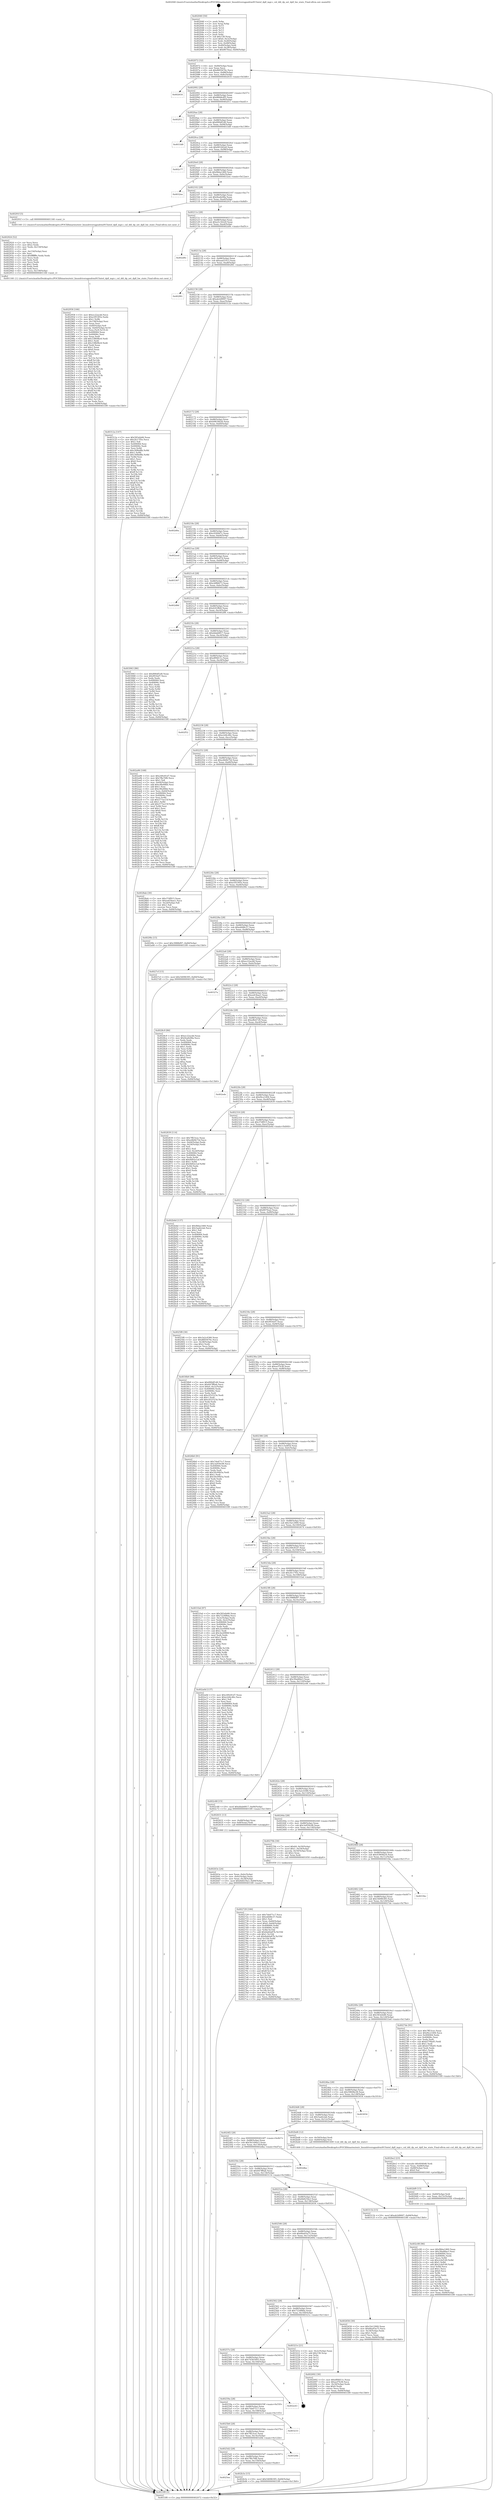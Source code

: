 digraph "0x402040" {
  label = "0x402040 (/mnt/c/Users/mathe/Desktop/tcc/POCII/binaries/extr_linuxdriversgpudrmi915intel_dpll_mgr.c_cnl_ddi_dp_set_dpll_hw_state_Final-ollvm.out::main(0))"
  labelloc = "t"
  node[shape=record]

  Entry [label="",width=0.3,height=0.3,shape=circle,fillcolor=black,style=filled]
  "0x402072" [label="{
     0x402072 [32]\l
     | [instrs]\l
     &nbsp;&nbsp;0x402072 \<+6\>: mov -0x84(%rbp),%eax\l
     &nbsp;&nbsp;0x402078 \<+2\>: mov %eax,%ecx\l
     &nbsp;&nbsp;0x40207a \<+6\>: sub $0x8605676c,%ecx\l
     &nbsp;&nbsp;0x402080 \<+6\>: mov %eax,-0x88(%rbp)\l
     &nbsp;&nbsp;0x402086 \<+6\>: mov %ecx,-0x8c(%rbp)\l
     &nbsp;&nbsp;0x40208c \<+6\>: je 0000000000402616 \<main+0x5d6\>\l
  }"]
  "0x402616" [label="{
     0x402616\l
  }", style=dashed]
  "0x402092" [label="{
     0x402092 [28]\l
     | [instrs]\l
     &nbsp;&nbsp;0x402092 \<+5\>: jmp 0000000000402097 \<main+0x57\>\l
     &nbsp;&nbsp;0x402097 \<+6\>: mov -0x88(%rbp),%eax\l
     &nbsp;&nbsp;0x40209d \<+5\>: sub $0x86b8e4f5,%eax\l
     &nbsp;&nbsp;0x4020a2 \<+6\>: mov %eax,-0x90(%rbp)\l
     &nbsp;&nbsp;0x4020a8 \<+6\>: je 0000000000402f11 \<main+0xed1\>\l
  }"]
  Exit [label="",width=0.3,height=0.3,shape=circle,fillcolor=black,style=filled,peripheries=2]
  "0x402f11" [label="{
     0x402f11\l
  }", style=dashed]
  "0x4020ae" [label="{
     0x4020ae [28]\l
     | [instrs]\l
     &nbsp;&nbsp;0x4020ae \<+5\>: jmp 00000000004020b3 \<main+0x73\>\l
     &nbsp;&nbsp;0x4020b3 \<+6\>: mov -0x88(%rbp),%eax\l
     &nbsp;&nbsp;0x4020b9 \<+5\>: sub $0x890df1d0,%eax\l
     &nbsp;&nbsp;0x4020be \<+6\>: mov %eax,-0x94(%rbp)\l
     &nbsp;&nbsp;0x4020c4 \<+6\>: je 00000000004033d0 \<main+0x1390\>\l
  }"]
  "0x402c08" [label="{
     0x402c08 [96]\l
     | [instrs]\l
     &nbsp;&nbsp;0x402c08 \<+5\>: mov $0x9bba1460,%eax\l
     &nbsp;&nbsp;0x402c0d \<+5\>: mov $0x39ad6be3,%esi\l
     &nbsp;&nbsp;0x402c12 \<+7\>: mov 0x406064,%ecx\l
     &nbsp;&nbsp;0x402c19 \<+7\>: mov 0x40606c,%edx\l
     &nbsp;&nbsp;0x402c20 \<+3\>: mov %ecx,%r8d\l
     &nbsp;&nbsp;0x402c23 \<+7\>: sub $0x2cfef149,%r8d\l
     &nbsp;&nbsp;0x402c2a \<+4\>: sub $0x1,%r8d\l
     &nbsp;&nbsp;0x402c2e \<+7\>: add $0x2cfef149,%r8d\l
     &nbsp;&nbsp;0x402c35 \<+4\>: imul %r8d,%ecx\l
     &nbsp;&nbsp;0x402c39 \<+3\>: and $0x1,%ecx\l
     &nbsp;&nbsp;0x402c3c \<+3\>: cmp $0x0,%ecx\l
     &nbsp;&nbsp;0x402c3f \<+4\>: sete %r9b\l
     &nbsp;&nbsp;0x402c43 \<+3\>: cmp $0xa,%edx\l
     &nbsp;&nbsp;0x402c46 \<+4\>: setl %r10b\l
     &nbsp;&nbsp;0x402c4a \<+3\>: mov %r9b,%r11b\l
     &nbsp;&nbsp;0x402c4d \<+3\>: and %r10b,%r11b\l
     &nbsp;&nbsp;0x402c50 \<+3\>: xor %r10b,%r9b\l
     &nbsp;&nbsp;0x402c53 \<+3\>: or %r9b,%r11b\l
     &nbsp;&nbsp;0x402c56 \<+4\>: test $0x1,%r11b\l
     &nbsp;&nbsp;0x402c5a \<+3\>: cmovne %esi,%eax\l
     &nbsp;&nbsp;0x402c5d \<+6\>: mov %eax,-0x84(%rbp)\l
     &nbsp;&nbsp;0x402c63 \<+5\>: jmp 00000000004033f0 \<main+0x13b0\>\l
  }"]
  "0x4033d0" [label="{
     0x4033d0\l
  }", style=dashed]
  "0x4020ca" [label="{
     0x4020ca [28]\l
     | [instrs]\l
     &nbsp;&nbsp;0x4020ca \<+5\>: jmp 00000000004020cf \<main+0x8f\>\l
     &nbsp;&nbsp;0x4020cf \<+6\>: mov -0x88(%rbp),%eax\l
     &nbsp;&nbsp;0x4020d5 \<+5\>: sub $0x901fd2a9,%eax\l
     &nbsp;&nbsp;0x4020da \<+6\>: mov %eax,-0x98(%rbp)\l
     &nbsp;&nbsp;0x4020e0 \<+6\>: je 0000000000402c77 \<main+0xc37\>\l
  }"]
  "0x402bf9" [label="{
     0x402bf9 [15]\l
     | [instrs]\l
     &nbsp;&nbsp;0x402bf9 \<+4\>: mov -0x60(%rbp),%rdi\l
     &nbsp;&nbsp;0x402bfd \<+6\>: mov %eax,-0x15c(%rbp)\l
     &nbsp;&nbsp;0x402c03 \<+5\>: call 0000000000401030 \<free@plt\>\l
     | [calls]\l
     &nbsp;&nbsp;0x401030 \{1\} (unknown)\l
  }"]
  "0x402c77" [label="{
     0x402c77\l
  }", style=dashed]
  "0x4020e6" [label="{
     0x4020e6 [28]\l
     | [instrs]\l
     &nbsp;&nbsp;0x4020e6 \<+5\>: jmp 00000000004020eb \<main+0xab\>\l
     &nbsp;&nbsp;0x4020eb \<+6\>: mov -0x88(%rbp),%eax\l
     &nbsp;&nbsp;0x4020f1 \<+5\>: sub $0x9bba1460,%eax\l
     &nbsp;&nbsp;0x4020f6 \<+6\>: mov %eax,-0x9c(%rbp)\l
     &nbsp;&nbsp;0x4020fc \<+6\>: je 00000000004032ee \<main+0x12ae\>\l
  }"]
  "0x402be2" [label="{
     0x402be2 [23]\l
     | [instrs]\l
     &nbsp;&nbsp;0x402be2 \<+10\>: movabs $0x4040d6,%rdi\l
     &nbsp;&nbsp;0x402bec \<+3\>: mov %eax,-0x68(%rbp)\l
     &nbsp;&nbsp;0x402bef \<+3\>: mov -0x68(%rbp),%esi\l
     &nbsp;&nbsp;0x402bf2 \<+2\>: mov $0x0,%al\l
     &nbsp;&nbsp;0x402bf4 \<+5\>: call 0000000000401040 \<printf@plt\>\l
     | [calls]\l
     &nbsp;&nbsp;0x401040 \{1\} (unknown)\l
  }"]
  "0x4032ee" [label="{
     0x4032ee\l
  }", style=dashed]
  "0x402102" [label="{
     0x402102 [28]\l
     | [instrs]\l
     &nbsp;&nbsp;0x402102 \<+5\>: jmp 0000000000402107 \<main+0xc7\>\l
     &nbsp;&nbsp;0x402107 \<+6\>: mov -0x88(%rbp),%eax\l
     &nbsp;&nbsp;0x40210d \<+5\>: sub $0x9eafe08a,%eax\l
     &nbsp;&nbsp;0x402112 \<+6\>: mov %eax,-0xa0(%rbp)\l
     &nbsp;&nbsp;0x402118 \<+6\>: je 000000000040291f \<main+0x8df\>\l
  }"]
  "0x4025ee" [label="{
     0x4025ee\l
  }", style=dashed]
  "0x40291f" [label="{
     0x40291f [5]\l
     | [instrs]\l
     &nbsp;&nbsp;0x40291f \<+5\>: call 0000000000401160 \<next_i\>\l
     | [calls]\l
     &nbsp;&nbsp;0x401160 \{1\} (/mnt/c/Users/mathe/Desktop/tcc/POCII/binaries/extr_linuxdriversgpudrmi915intel_dpll_mgr.c_cnl_ddi_dp_set_dpll_hw_state_Final-ollvm.out::next_i)\l
  }"]
  "0x40211e" [label="{
     0x40211e [28]\l
     | [instrs]\l
     &nbsp;&nbsp;0x40211e \<+5\>: jmp 0000000000402123 \<main+0xe3\>\l
     &nbsp;&nbsp;0x402123 \<+6\>: mov -0x88(%rbp),%eax\l
     &nbsp;&nbsp;0x402129 \<+5\>: sub $0xa5c342e9,%eax\l
     &nbsp;&nbsp;0x40212e \<+6\>: mov %eax,-0xa4(%rbp)\l
     &nbsp;&nbsp;0x402134 \<+6\>: je 0000000000402d9c \<main+0xd5c\>\l
  }"]
  "0x402b3e" [label="{
     0x402b3e [15]\l
     | [instrs]\l
     &nbsp;&nbsp;0x402b3e \<+10\>: movl $0x54096395,-0x84(%rbp)\l
     &nbsp;&nbsp;0x402b48 \<+5\>: jmp 00000000004033f0 \<main+0x13b0\>\l
  }"]
  "0x402d9c" [label="{
     0x402d9c\l
  }", style=dashed]
  "0x40213a" [label="{
     0x40213a [28]\l
     | [instrs]\l
     &nbsp;&nbsp;0x40213a \<+5\>: jmp 000000000040213f \<main+0xff\>\l
     &nbsp;&nbsp;0x40213f \<+6\>: mov -0x88(%rbp),%eax\l
     &nbsp;&nbsp;0x402145 \<+5\>: sub $0xaad31fc3,%eax\l
     &nbsp;&nbsp;0x40214a \<+6\>: mov %eax,-0xa8(%rbp)\l
     &nbsp;&nbsp;0x402150 \<+6\>: je 0000000000402f61 \<main+0xf21\>\l
  }"]
  "0x4025d2" [label="{
     0x4025d2 [28]\l
     | [instrs]\l
     &nbsp;&nbsp;0x4025d2 \<+5\>: jmp 00000000004025d7 \<main+0x597\>\l
     &nbsp;&nbsp;0x4025d7 \<+6\>: mov -0x88(%rbp),%eax\l
     &nbsp;&nbsp;0x4025dd \<+5\>: sub $0x7ffa70f6,%eax\l
     &nbsp;&nbsp;0x4025e2 \<+6\>: mov %eax,-0x150(%rbp)\l
     &nbsp;&nbsp;0x4025e8 \<+6\>: je 0000000000402b3e \<main+0xafe\>\l
  }"]
  "0x402f61" [label="{
     0x402f61\l
  }", style=dashed]
  "0x402156" [label="{
     0x402156 [28]\l
     | [instrs]\l
     &nbsp;&nbsp;0x402156 \<+5\>: jmp 000000000040215b \<main+0x11b\>\l
     &nbsp;&nbsp;0x40215b \<+6\>: mov -0x88(%rbp),%eax\l
     &nbsp;&nbsp;0x402161 \<+5\>: sub $0xab2d9007,%eax\l
     &nbsp;&nbsp;0x402166 \<+6\>: mov %eax,-0xac(%rbp)\l
     &nbsp;&nbsp;0x40216c \<+6\>: je 000000000040312a \<main+0x10ea\>\l
  }"]
  "0x40326b" [label="{
     0x40326b\l
  }", style=dashed]
  "0x40312a" [label="{
     0x40312a [147]\l
     | [instrs]\l
     &nbsp;&nbsp;0x40312a \<+5\>: mov $0x583efe66,%eax\l
     &nbsp;&nbsp;0x40312f \<+5\>: mov $0x2fc17f5e,%ecx\l
     &nbsp;&nbsp;0x403134 \<+2\>: mov $0x1,%dl\l
     &nbsp;&nbsp;0x403136 \<+7\>: mov 0x406064,%esi\l
     &nbsp;&nbsp;0x40313d \<+7\>: mov 0x40606c,%edi\l
     &nbsp;&nbsp;0x403144 \<+3\>: mov %esi,%r8d\l
     &nbsp;&nbsp;0x403147 \<+7\>: sub $0x349bd8b,%r8d\l
     &nbsp;&nbsp;0x40314e \<+4\>: sub $0x1,%r8d\l
     &nbsp;&nbsp;0x403152 \<+7\>: add $0x349bd8b,%r8d\l
     &nbsp;&nbsp;0x403159 \<+4\>: imul %r8d,%esi\l
     &nbsp;&nbsp;0x40315d \<+3\>: and $0x1,%esi\l
     &nbsp;&nbsp;0x403160 \<+3\>: cmp $0x0,%esi\l
     &nbsp;&nbsp;0x403163 \<+4\>: sete %r9b\l
     &nbsp;&nbsp;0x403167 \<+3\>: cmp $0xa,%edi\l
     &nbsp;&nbsp;0x40316a \<+4\>: setl %r10b\l
     &nbsp;&nbsp;0x40316e \<+3\>: mov %r9b,%r11b\l
     &nbsp;&nbsp;0x403171 \<+4\>: xor $0xff,%r11b\l
     &nbsp;&nbsp;0x403175 \<+3\>: mov %r10b,%bl\l
     &nbsp;&nbsp;0x403178 \<+3\>: xor $0xff,%bl\l
     &nbsp;&nbsp;0x40317b \<+3\>: xor $0x1,%dl\l
     &nbsp;&nbsp;0x40317e \<+3\>: mov %r11b,%r14b\l
     &nbsp;&nbsp;0x403181 \<+4\>: and $0xff,%r14b\l
     &nbsp;&nbsp;0x403185 \<+3\>: and %dl,%r9b\l
     &nbsp;&nbsp;0x403188 \<+3\>: mov %bl,%r15b\l
     &nbsp;&nbsp;0x40318b \<+4\>: and $0xff,%r15b\l
     &nbsp;&nbsp;0x40318f \<+3\>: and %dl,%r10b\l
     &nbsp;&nbsp;0x403192 \<+3\>: or %r9b,%r14b\l
     &nbsp;&nbsp;0x403195 \<+3\>: or %r10b,%r15b\l
     &nbsp;&nbsp;0x403198 \<+3\>: xor %r15b,%r14b\l
     &nbsp;&nbsp;0x40319b \<+3\>: or %bl,%r11b\l
     &nbsp;&nbsp;0x40319e \<+4\>: xor $0xff,%r11b\l
     &nbsp;&nbsp;0x4031a2 \<+3\>: or $0x1,%dl\l
     &nbsp;&nbsp;0x4031a5 \<+3\>: and %dl,%r11b\l
     &nbsp;&nbsp;0x4031a8 \<+3\>: or %r11b,%r14b\l
     &nbsp;&nbsp;0x4031ab \<+4\>: test $0x1,%r14b\l
     &nbsp;&nbsp;0x4031af \<+3\>: cmovne %ecx,%eax\l
     &nbsp;&nbsp;0x4031b2 \<+6\>: mov %eax,-0x84(%rbp)\l
     &nbsp;&nbsp;0x4031b8 \<+5\>: jmp 00000000004033f0 \<main+0x13b0\>\l
  }"]
  "0x402172" [label="{
     0x402172 [28]\l
     | [instrs]\l
     &nbsp;&nbsp;0x402172 \<+5\>: jmp 0000000000402177 \<main+0x137\>\l
     &nbsp;&nbsp;0x402177 \<+6\>: mov -0x88(%rbp),%eax\l
     &nbsp;&nbsp;0x40217d \<+5\>: sub $0xb9634b26,%eax\l
     &nbsp;&nbsp;0x402182 \<+6\>: mov %eax,-0xb0(%rbp)\l
     &nbsp;&nbsp;0x402188 \<+6\>: je 0000000000402d0a \<main+0xcca\>\l
  }"]
  "0x4025b6" [label="{
     0x4025b6 [28]\l
     | [instrs]\l
     &nbsp;&nbsp;0x4025b6 \<+5\>: jmp 00000000004025bb \<main+0x57b\>\l
     &nbsp;&nbsp;0x4025bb \<+6\>: mov -0x88(%rbp),%eax\l
     &nbsp;&nbsp;0x4025c1 \<+5\>: sub $0x7ff23cec,%eax\l
     &nbsp;&nbsp;0x4025c6 \<+6\>: mov %eax,-0x14c(%rbp)\l
     &nbsp;&nbsp;0x4025cc \<+6\>: je 000000000040326b \<main+0x122b\>\l
  }"]
  "0x402d0a" [label="{
     0x402d0a\l
  }", style=dashed]
  "0x40218e" [label="{
     0x40218e [28]\l
     | [instrs]\l
     &nbsp;&nbsp;0x40218e \<+5\>: jmp 0000000000402193 \<main+0x153\>\l
     &nbsp;&nbsp;0x402193 \<+6\>: mov -0x88(%rbp),%eax\l
     &nbsp;&nbsp;0x402199 \<+5\>: sub $0xc0269d7c,%eax\l
     &nbsp;&nbsp;0x40219e \<+6\>: mov %eax,-0xb4(%rbp)\l
     &nbsp;&nbsp;0x4021a4 \<+6\>: je 0000000000402eed \<main+0xead\>\l
  }"]
  "0x403233" [label="{
     0x403233\l
  }", style=dashed]
  "0x402eed" [label="{
     0x402eed\l
  }", style=dashed]
  "0x4021aa" [label="{
     0x4021aa [28]\l
     | [instrs]\l
     &nbsp;&nbsp;0x4021aa \<+5\>: jmp 00000000004021af \<main+0x16f\>\l
     &nbsp;&nbsp;0x4021af \<+6\>: mov -0x88(%rbp),%eax\l
     &nbsp;&nbsp;0x4021b5 \<+5\>: sub $0xc9d5e47d,%eax\l
     &nbsp;&nbsp;0x4021ba \<+6\>: mov %eax,-0xb8(%rbp)\l
     &nbsp;&nbsp;0x4021c0 \<+6\>: je 0000000000403367 \<main+0x1327\>\l
  }"]
  "0x40259a" [label="{
     0x40259a [28]\l
     | [instrs]\l
     &nbsp;&nbsp;0x40259a \<+5\>: jmp 000000000040259f \<main+0x55f\>\l
     &nbsp;&nbsp;0x40259f \<+6\>: mov -0x88(%rbp),%eax\l
     &nbsp;&nbsp;0x4025a5 \<+5\>: sub $0x7de671c7,%eax\l
     &nbsp;&nbsp;0x4025aa \<+6\>: mov %eax,-0x148(%rbp)\l
     &nbsp;&nbsp;0x4025b0 \<+6\>: je 0000000000403233 \<main+0x11f3\>\l
  }"]
  "0x403367" [label="{
     0x403367\l
  }", style=dashed]
  "0x4021c6" [label="{
     0x4021c6 [28]\l
     | [instrs]\l
     &nbsp;&nbsp;0x4021c6 \<+5\>: jmp 00000000004021cb \<main+0x18b\>\l
     &nbsp;&nbsp;0x4021cb \<+6\>: mov -0x88(%rbp),%eax\l
     &nbsp;&nbsp;0x4021d1 \<+5\>: sub $0xcbf86673,%eax\l
     &nbsp;&nbsp;0x4021d6 \<+6\>: mov %eax,-0xbc(%rbp)\l
     &nbsp;&nbsp;0x4021dc \<+6\>: je 0000000000402d8d \<main+0xd4d\>\l
  }"]
  "0x402e43" [label="{
     0x402e43\l
  }", style=dashed]
  "0x402d8d" [label="{
     0x402d8d\l
  }", style=dashed]
  "0x4021e2" [label="{
     0x4021e2 [28]\l
     | [instrs]\l
     &nbsp;&nbsp;0x4021e2 \<+5\>: jmp 00000000004021e7 \<main+0x1a7\>\l
     &nbsp;&nbsp;0x4021e7 \<+6\>: mov -0x88(%rbp),%eax\l
     &nbsp;&nbsp;0x4021ed \<+5\>: sub $0xd243ffe6,%eax\l
     &nbsp;&nbsp;0x4021f2 \<+6\>: mov %eax,-0xc0(%rbp)\l
     &nbsp;&nbsp;0x4021f8 \<+6\>: je 0000000000402ff4 \<main+0xfb4\>\l
  }"]
  "0x40257e" [label="{
     0x40257e [28]\l
     | [instrs]\l
     &nbsp;&nbsp;0x40257e \<+5\>: jmp 0000000000402583 \<main+0x543\>\l
     &nbsp;&nbsp;0x402583 \<+6\>: mov -0x88(%rbp),%eax\l
     &nbsp;&nbsp;0x402589 \<+5\>: sub $0x7d3b5493,%eax\l
     &nbsp;&nbsp;0x40258e \<+6\>: mov %eax,-0x144(%rbp)\l
     &nbsp;&nbsp;0x402594 \<+6\>: je 0000000000402e43 \<main+0xe03\>\l
  }"]
  "0x402ff4" [label="{
     0x402ff4\l
  }", style=dashed]
  "0x4021fe" [label="{
     0x4021fe [28]\l
     | [instrs]\l
     &nbsp;&nbsp;0x4021fe \<+5\>: jmp 0000000000402203 \<main+0x1c3\>\l
     &nbsp;&nbsp;0x402203 \<+6\>: mov -0x88(%rbp),%eax\l
     &nbsp;&nbsp;0x402209 \<+5\>: sub $0xddab6817,%eax\l
     &nbsp;&nbsp;0x40220e \<+6\>: mov %eax,-0xc4(%rbp)\l
     &nbsp;&nbsp;0x402214 \<+6\>: je 0000000000403063 \<main+0x1023\>\l
  }"]
  "0x40321e" [label="{
     0x40321e [21]\l
     | [instrs]\l
     &nbsp;&nbsp;0x40321e \<+3\>: mov -0x2c(%rbp),%eax\l
     &nbsp;&nbsp;0x403221 \<+7\>: add $0x158,%rsp\l
     &nbsp;&nbsp;0x403228 \<+1\>: pop %rbx\l
     &nbsp;&nbsp;0x403229 \<+2\>: pop %r12\l
     &nbsp;&nbsp;0x40322b \<+2\>: pop %r13\l
     &nbsp;&nbsp;0x40322d \<+2\>: pop %r14\l
     &nbsp;&nbsp;0x40322f \<+2\>: pop %r15\l
     &nbsp;&nbsp;0x403231 \<+1\>: pop %rbp\l
     &nbsp;&nbsp;0x403232 \<+1\>: ret\l
  }"]
  "0x403063" [label="{
     0x403063 [86]\l
     | [instrs]\l
     &nbsp;&nbsp;0x403063 \<+5\>: mov $0x890df1d0,%eax\l
     &nbsp;&nbsp;0x403068 \<+5\>: mov $0x9f16ef7,%ecx\l
     &nbsp;&nbsp;0x40306d \<+2\>: xor %edx,%edx\l
     &nbsp;&nbsp;0x40306f \<+7\>: mov 0x406064,%esi\l
     &nbsp;&nbsp;0x403076 \<+7\>: mov 0x40606c,%edi\l
     &nbsp;&nbsp;0x40307d \<+3\>: sub $0x1,%edx\l
     &nbsp;&nbsp;0x403080 \<+3\>: mov %esi,%r8d\l
     &nbsp;&nbsp;0x403083 \<+3\>: add %edx,%r8d\l
     &nbsp;&nbsp;0x403086 \<+4\>: imul %r8d,%esi\l
     &nbsp;&nbsp;0x40308a \<+3\>: and $0x1,%esi\l
     &nbsp;&nbsp;0x40308d \<+3\>: cmp $0x0,%esi\l
     &nbsp;&nbsp;0x403090 \<+4\>: sete %r9b\l
     &nbsp;&nbsp;0x403094 \<+3\>: cmp $0xa,%edi\l
     &nbsp;&nbsp;0x403097 \<+4\>: setl %r10b\l
     &nbsp;&nbsp;0x40309b \<+3\>: mov %r9b,%r11b\l
     &nbsp;&nbsp;0x40309e \<+3\>: and %r10b,%r11b\l
     &nbsp;&nbsp;0x4030a1 \<+3\>: xor %r10b,%r9b\l
     &nbsp;&nbsp;0x4030a4 \<+3\>: or %r9b,%r11b\l
     &nbsp;&nbsp;0x4030a7 \<+4\>: test $0x1,%r11b\l
     &nbsp;&nbsp;0x4030ab \<+3\>: cmovne %ecx,%eax\l
     &nbsp;&nbsp;0x4030ae \<+6\>: mov %eax,-0x84(%rbp)\l
     &nbsp;&nbsp;0x4030b4 \<+5\>: jmp 00000000004033f0 \<main+0x13b0\>\l
  }"]
  "0x40221a" [label="{
     0x40221a [28]\l
     | [instrs]\l
     &nbsp;&nbsp;0x40221a \<+5\>: jmp 000000000040221f \<main+0x1df\>\l
     &nbsp;&nbsp;0x40221f \<+6\>: mov -0x88(%rbp),%eax\l
     &nbsp;&nbsp;0x402225 \<+5\>: sub $0xdf0fd11c,%eax\l
     &nbsp;&nbsp;0x40222a \<+6\>: mov %eax,-0xc8(%rbp)\l
     &nbsp;&nbsp;0x402230 \<+6\>: je 0000000000402f52 \<main+0xf12\>\l
  }"]
  "0x402958" [label="{
     0x402958 [166]\l
     | [instrs]\l
     &nbsp;&nbsp;0x402958 \<+5\>: mov $0xec22acdd,%ecx\l
     &nbsp;&nbsp;0x40295d \<+5\>: mov $0xe5f5395e,%edx\l
     &nbsp;&nbsp;0x402962 \<+3\>: mov $0x1,%r8b\l
     &nbsp;&nbsp;0x402965 \<+6\>: mov -0x158(%rbp),%esi\l
     &nbsp;&nbsp;0x40296b \<+3\>: imul %eax,%esi\l
     &nbsp;&nbsp;0x40296e \<+4\>: mov -0x60(%rbp),%r9\l
     &nbsp;&nbsp;0x402972 \<+4\>: movslq -0x64(%rbp),%r10\l
     &nbsp;&nbsp;0x402976 \<+4\>: mov %esi,(%r9,%r10,4)\l
     &nbsp;&nbsp;0x40297a \<+7\>: mov 0x406064,%eax\l
     &nbsp;&nbsp;0x402981 \<+7\>: mov 0x40606c,%esi\l
     &nbsp;&nbsp;0x402988 \<+2\>: mov %eax,%edi\l
     &nbsp;&nbsp;0x40298a \<+6\>: add $0x338b9bc6,%edi\l
     &nbsp;&nbsp;0x402990 \<+3\>: sub $0x1,%edi\l
     &nbsp;&nbsp;0x402993 \<+6\>: sub $0x338b9bc6,%edi\l
     &nbsp;&nbsp;0x402999 \<+3\>: imul %edi,%eax\l
     &nbsp;&nbsp;0x40299c \<+3\>: and $0x1,%eax\l
     &nbsp;&nbsp;0x40299f \<+3\>: cmp $0x0,%eax\l
     &nbsp;&nbsp;0x4029a2 \<+4\>: sete %r11b\l
     &nbsp;&nbsp;0x4029a6 \<+3\>: cmp $0xa,%esi\l
     &nbsp;&nbsp;0x4029a9 \<+3\>: setl %bl\l
     &nbsp;&nbsp;0x4029ac \<+3\>: mov %r11b,%r14b\l
     &nbsp;&nbsp;0x4029af \<+4\>: xor $0xff,%r14b\l
     &nbsp;&nbsp;0x4029b3 \<+3\>: mov %bl,%r15b\l
     &nbsp;&nbsp;0x4029b6 \<+4\>: xor $0xff,%r15b\l
     &nbsp;&nbsp;0x4029ba \<+4\>: xor $0x0,%r8b\l
     &nbsp;&nbsp;0x4029be \<+3\>: mov %r14b,%r12b\l
     &nbsp;&nbsp;0x4029c1 \<+4\>: and $0x0,%r12b\l
     &nbsp;&nbsp;0x4029c5 \<+3\>: and %r8b,%r11b\l
     &nbsp;&nbsp;0x4029c8 \<+3\>: mov %r15b,%r13b\l
     &nbsp;&nbsp;0x4029cb \<+4\>: and $0x0,%r13b\l
     &nbsp;&nbsp;0x4029cf \<+3\>: and %r8b,%bl\l
     &nbsp;&nbsp;0x4029d2 \<+3\>: or %r11b,%r12b\l
     &nbsp;&nbsp;0x4029d5 \<+3\>: or %bl,%r13b\l
     &nbsp;&nbsp;0x4029d8 \<+3\>: xor %r13b,%r12b\l
     &nbsp;&nbsp;0x4029db \<+3\>: or %r15b,%r14b\l
     &nbsp;&nbsp;0x4029de \<+4\>: xor $0xff,%r14b\l
     &nbsp;&nbsp;0x4029e2 \<+4\>: or $0x0,%r8b\l
     &nbsp;&nbsp;0x4029e6 \<+3\>: and %r8b,%r14b\l
     &nbsp;&nbsp;0x4029e9 \<+3\>: or %r14b,%r12b\l
     &nbsp;&nbsp;0x4029ec \<+4\>: test $0x1,%r12b\l
     &nbsp;&nbsp;0x4029f0 \<+3\>: cmovne %edx,%ecx\l
     &nbsp;&nbsp;0x4029f3 \<+6\>: mov %ecx,-0x84(%rbp)\l
     &nbsp;&nbsp;0x4029f9 \<+5\>: jmp 00000000004033f0 \<main+0x13b0\>\l
  }"]
  "0x402f52" [label="{
     0x402f52\l
  }", style=dashed]
  "0x402236" [label="{
     0x402236 [28]\l
     | [instrs]\l
     &nbsp;&nbsp;0x402236 \<+5\>: jmp 000000000040223b \<main+0x1fb\>\l
     &nbsp;&nbsp;0x40223b \<+6\>: mov -0x88(%rbp),%eax\l
     &nbsp;&nbsp;0x402241 \<+5\>: sub $0xe2d4c46c,%eax\l
     &nbsp;&nbsp;0x402246 \<+6\>: mov %eax,-0xcc(%rbp)\l
     &nbsp;&nbsp;0x40224c \<+6\>: je 0000000000402a96 \<main+0xa56\>\l
  }"]
  "0x402924" [label="{
     0x402924 [52]\l
     | [instrs]\l
     &nbsp;&nbsp;0x402924 \<+2\>: xor %ecx,%ecx\l
     &nbsp;&nbsp;0x402926 \<+5\>: mov $0x2,%edx\l
     &nbsp;&nbsp;0x40292b \<+6\>: mov %edx,-0x154(%rbp)\l
     &nbsp;&nbsp;0x402931 \<+1\>: cltd\l
     &nbsp;&nbsp;0x402932 \<+6\>: mov -0x154(%rbp),%esi\l
     &nbsp;&nbsp;0x402938 \<+2\>: idiv %esi\l
     &nbsp;&nbsp;0x40293a \<+6\>: imul $0xfffffffe,%edx,%edx\l
     &nbsp;&nbsp;0x402940 \<+2\>: mov %ecx,%edi\l
     &nbsp;&nbsp;0x402942 \<+2\>: sub %edx,%edi\l
     &nbsp;&nbsp;0x402944 \<+2\>: mov %ecx,%edx\l
     &nbsp;&nbsp;0x402946 \<+3\>: sub $0x1,%edx\l
     &nbsp;&nbsp;0x402949 \<+2\>: add %edx,%edi\l
     &nbsp;&nbsp;0x40294b \<+2\>: sub %edi,%ecx\l
     &nbsp;&nbsp;0x40294d \<+6\>: mov %ecx,-0x158(%rbp)\l
     &nbsp;&nbsp;0x402953 \<+5\>: call 0000000000401160 \<next_i\>\l
     | [calls]\l
     &nbsp;&nbsp;0x401160 \{1\} (/mnt/c/Users/mathe/Desktop/tcc/POCII/binaries/extr_linuxdriversgpudrmi915intel_dpll_mgr.c_cnl_ddi_dp_set_dpll_hw_state_Final-ollvm.out::next_i)\l
  }"]
  "0x402a96" [label="{
     0x402a96 [168]\l
     | [instrs]\l
     &nbsp;&nbsp;0x402a96 \<+5\>: mov $0x249c81d7,%eax\l
     &nbsp;&nbsp;0x402a9b \<+5\>: mov $0x7ffa70f6,%ecx\l
     &nbsp;&nbsp;0x402aa0 \<+2\>: mov $0x1,%dl\l
     &nbsp;&nbsp;0x402aa2 \<+3\>: mov -0x64(%rbp),%esi\l
     &nbsp;&nbsp;0x402aa5 \<+6\>: add $0xc9fa48bb,%esi\l
     &nbsp;&nbsp;0x402aab \<+3\>: add $0x1,%esi\l
     &nbsp;&nbsp;0x402aae \<+6\>: sub $0xc9fa48bb,%esi\l
     &nbsp;&nbsp;0x402ab4 \<+3\>: mov %esi,-0x64(%rbp)\l
     &nbsp;&nbsp;0x402ab7 \<+7\>: mov 0x406064,%esi\l
     &nbsp;&nbsp;0x402abe \<+7\>: mov 0x40606c,%edi\l
     &nbsp;&nbsp;0x402ac5 \<+3\>: mov %esi,%r8d\l
     &nbsp;&nbsp;0x402ac8 \<+7\>: sub $0x577ee15f,%r8d\l
     &nbsp;&nbsp;0x402acf \<+4\>: sub $0x1,%r8d\l
     &nbsp;&nbsp;0x402ad3 \<+7\>: add $0x577ee15f,%r8d\l
     &nbsp;&nbsp;0x402ada \<+4\>: imul %r8d,%esi\l
     &nbsp;&nbsp;0x402ade \<+3\>: and $0x1,%esi\l
     &nbsp;&nbsp;0x402ae1 \<+3\>: cmp $0x0,%esi\l
     &nbsp;&nbsp;0x402ae4 \<+4\>: sete %r9b\l
     &nbsp;&nbsp;0x402ae8 \<+3\>: cmp $0xa,%edi\l
     &nbsp;&nbsp;0x402aeb \<+4\>: setl %r10b\l
     &nbsp;&nbsp;0x402aef \<+3\>: mov %r9b,%r11b\l
     &nbsp;&nbsp;0x402af2 \<+4\>: xor $0xff,%r11b\l
     &nbsp;&nbsp;0x402af6 \<+3\>: mov %r10b,%bl\l
     &nbsp;&nbsp;0x402af9 \<+3\>: xor $0xff,%bl\l
     &nbsp;&nbsp;0x402afc \<+3\>: xor $0x1,%dl\l
     &nbsp;&nbsp;0x402aff \<+3\>: mov %r11b,%r14b\l
     &nbsp;&nbsp;0x402b02 \<+4\>: and $0xff,%r14b\l
     &nbsp;&nbsp;0x402b06 \<+3\>: and %dl,%r9b\l
     &nbsp;&nbsp;0x402b09 \<+3\>: mov %bl,%r15b\l
     &nbsp;&nbsp;0x402b0c \<+4\>: and $0xff,%r15b\l
     &nbsp;&nbsp;0x402b10 \<+3\>: and %dl,%r10b\l
     &nbsp;&nbsp;0x402b13 \<+3\>: or %r9b,%r14b\l
     &nbsp;&nbsp;0x402b16 \<+3\>: or %r10b,%r15b\l
     &nbsp;&nbsp;0x402b19 \<+3\>: xor %r15b,%r14b\l
     &nbsp;&nbsp;0x402b1c \<+3\>: or %bl,%r11b\l
     &nbsp;&nbsp;0x402b1f \<+4\>: xor $0xff,%r11b\l
     &nbsp;&nbsp;0x402b23 \<+3\>: or $0x1,%dl\l
     &nbsp;&nbsp;0x402b26 \<+3\>: and %dl,%r11b\l
     &nbsp;&nbsp;0x402b29 \<+3\>: or %r11b,%r14b\l
     &nbsp;&nbsp;0x402b2c \<+4\>: test $0x1,%r14b\l
     &nbsp;&nbsp;0x402b30 \<+3\>: cmovne %ecx,%eax\l
     &nbsp;&nbsp;0x402b33 \<+6\>: mov %eax,-0x84(%rbp)\l
     &nbsp;&nbsp;0x402b39 \<+5\>: jmp 00000000004033f0 \<main+0x13b0\>\l
  }"]
  "0x402252" [label="{
     0x402252 [28]\l
     | [instrs]\l
     &nbsp;&nbsp;0x402252 \<+5\>: jmp 0000000000402257 \<main+0x217\>\l
     &nbsp;&nbsp;0x402257 \<+6\>: mov -0x88(%rbp),%eax\l
     &nbsp;&nbsp;0x40225d \<+5\>: sub $0xe4b0b75d,%eax\l
     &nbsp;&nbsp;0x402262 \<+6\>: mov %eax,-0xd0(%rbp)\l
     &nbsp;&nbsp;0x402268 \<+6\>: je 00000000004028ab \<main+0x86b\>\l
  }"]
  "0x402729" [label="{
     0x402729 [166]\l
     | [instrs]\l
     &nbsp;&nbsp;0x402729 \<+5\>: mov $0x7de671c7,%ecx\l
     &nbsp;&nbsp;0x40272e \<+5\>: mov $0xebfd8c57,%edx\l
     &nbsp;&nbsp;0x402733 \<+3\>: mov $0x1,%sil\l
     &nbsp;&nbsp;0x402736 \<+4\>: mov %rax,-0x60(%rbp)\l
     &nbsp;&nbsp;0x40273a \<+7\>: movl $0x0,-0x64(%rbp)\l
     &nbsp;&nbsp;0x402741 \<+8\>: mov 0x406064,%r8d\l
     &nbsp;&nbsp;0x402749 \<+8\>: mov 0x40606c,%r9d\l
     &nbsp;&nbsp;0x402751 \<+3\>: mov %r8d,%r10d\l
     &nbsp;&nbsp;0x402754 \<+7\>: add $0x8ab0a87b,%r10d\l
     &nbsp;&nbsp;0x40275b \<+4\>: sub $0x1,%r10d\l
     &nbsp;&nbsp;0x40275f \<+7\>: sub $0x8ab0a87b,%r10d\l
     &nbsp;&nbsp;0x402766 \<+4\>: imul %r10d,%r8d\l
     &nbsp;&nbsp;0x40276a \<+4\>: and $0x1,%r8d\l
     &nbsp;&nbsp;0x40276e \<+4\>: cmp $0x0,%r8d\l
     &nbsp;&nbsp;0x402772 \<+4\>: sete %r11b\l
     &nbsp;&nbsp;0x402776 \<+4\>: cmp $0xa,%r9d\l
     &nbsp;&nbsp;0x40277a \<+3\>: setl %bl\l
     &nbsp;&nbsp;0x40277d \<+3\>: mov %r11b,%r14b\l
     &nbsp;&nbsp;0x402780 \<+4\>: xor $0xff,%r14b\l
     &nbsp;&nbsp;0x402784 \<+3\>: mov %bl,%r15b\l
     &nbsp;&nbsp;0x402787 \<+4\>: xor $0xff,%r15b\l
     &nbsp;&nbsp;0x40278b \<+4\>: xor $0x1,%sil\l
     &nbsp;&nbsp;0x40278f \<+3\>: mov %r14b,%r12b\l
     &nbsp;&nbsp;0x402792 \<+4\>: and $0xff,%r12b\l
     &nbsp;&nbsp;0x402796 \<+3\>: and %sil,%r11b\l
     &nbsp;&nbsp;0x402799 \<+3\>: mov %r15b,%r13b\l
     &nbsp;&nbsp;0x40279c \<+4\>: and $0xff,%r13b\l
     &nbsp;&nbsp;0x4027a0 \<+3\>: and %sil,%bl\l
     &nbsp;&nbsp;0x4027a3 \<+3\>: or %r11b,%r12b\l
     &nbsp;&nbsp;0x4027a6 \<+3\>: or %bl,%r13b\l
     &nbsp;&nbsp;0x4027a9 \<+3\>: xor %r13b,%r12b\l
     &nbsp;&nbsp;0x4027ac \<+3\>: or %r15b,%r14b\l
     &nbsp;&nbsp;0x4027af \<+4\>: xor $0xff,%r14b\l
     &nbsp;&nbsp;0x4027b3 \<+4\>: or $0x1,%sil\l
     &nbsp;&nbsp;0x4027b7 \<+3\>: and %sil,%r14b\l
     &nbsp;&nbsp;0x4027ba \<+3\>: or %r14b,%r12b\l
     &nbsp;&nbsp;0x4027bd \<+4\>: test $0x1,%r12b\l
     &nbsp;&nbsp;0x4027c1 \<+3\>: cmovne %edx,%ecx\l
     &nbsp;&nbsp;0x4027c4 \<+6\>: mov %ecx,-0x84(%rbp)\l
     &nbsp;&nbsp;0x4027ca \<+5\>: jmp 00000000004033f0 \<main+0x13b0\>\l
  }"]
  "0x4028ab" [label="{
     0x4028ab [30]\l
     | [instrs]\l
     &nbsp;&nbsp;0x4028ab \<+5\>: mov $0x37df915,%eax\l
     &nbsp;&nbsp;0x4028b0 \<+5\>: mov $0xee63bae1,%ecx\l
     &nbsp;&nbsp;0x4028b5 \<+3\>: mov -0x2d(%rbp),%dl\l
     &nbsp;&nbsp;0x4028b8 \<+3\>: test $0x1,%dl\l
     &nbsp;&nbsp;0x4028bb \<+3\>: cmovne %ecx,%eax\l
     &nbsp;&nbsp;0x4028be \<+6\>: mov %eax,-0x84(%rbp)\l
     &nbsp;&nbsp;0x4028c4 \<+5\>: jmp 00000000004033f0 \<main+0x13b0\>\l
  }"]
  "0x40226e" [label="{
     0x40226e [28]\l
     | [instrs]\l
     &nbsp;&nbsp;0x40226e \<+5\>: jmp 0000000000402273 \<main+0x233\>\l
     &nbsp;&nbsp;0x402273 \<+6\>: mov -0x88(%rbp),%eax\l
     &nbsp;&nbsp;0x402279 \<+5\>: sub $0xe5f5395e,%eax\l
     &nbsp;&nbsp;0x40227e \<+6\>: mov %eax,-0xd4(%rbp)\l
     &nbsp;&nbsp;0x402284 \<+6\>: je 00000000004029fe \<main+0x9be\>\l
  }"]
  "0x402562" [label="{
     0x402562 [28]\l
     | [instrs]\l
     &nbsp;&nbsp;0x402562 \<+5\>: jmp 0000000000402567 \<main+0x527\>\l
     &nbsp;&nbsp;0x402567 \<+6\>: mov -0x88(%rbp),%eax\l
     &nbsp;&nbsp;0x40256d \<+5\>: sub $0x7224f8da,%eax\l
     &nbsp;&nbsp;0x402572 \<+6\>: mov %eax,-0x140(%rbp)\l
     &nbsp;&nbsp;0x402578 \<+6\>: je 000000000040321e \<main+0x11de\>\l
  }"]
  "0x4029fe" [label="{
     0x4029fe [15]\l
     | [instrs]\l
     &nbsp;&nbsp;0x4029fe \<+10\>: movl $0x3988bf97,-0x84(%rbp)\l
     &nbsp;&nbsp;0x402a08 \<+5\>: jmp 00000000004033f0 \<main+0x13b0\>\l
  }"]
  "0x40228a" [label="{
     0x40228a [28]\l
     | [instrs]\l
     &nbsp;&nbsp;0x40228a \<+5\>: jmp 000000000040228f \<main+0x24f\>\l
     &nbsp;&nbsp;0x40228f \<+6\>: mov -0x88(%rbp),%eax\l
     &nbsp;&nbsp;0x402295 \<+5\>: sub $0xebfd8c57,%eax\l
     &nbsp;&nbsp;0x40229a \<+6\>: mov %eax,-0xd8(%rbp)\l
     &nbsp;&nbsp;0x4022a0 \<+6\>: je 00000000004027cf \<main+0x78f\>\l
  }"]
  "0x402692" [label="{
     0x402692 [30]\l
     | [instrs]\l
     &nbsp;&nbsp;0x402692 \<+5\>: mov $0xdf0fd11c,%eax\l
     &nbsp;&nbsp;0x402697 \<+5\>: mov $0xacf7b38,%ecx\l
     &nbsp;&nbsp;0x40269c \<+3\>: mov -0x34(%rbp),%edx\l
     &nbsp;&nbsp;0x40269f \<+3\>: cmp $0x0,%edx\l
     &nbsp;&nbsp;0x4026a2 \<+3\>: cmove %ecx,%eax\l
     &nbsp;&nbsp;0x4026a5 \<+6\>: mov %eax,-0x84(%rbp)\l
     &nbsp;&nbsp;0x4026ab \<+5\>: jmp 00000000004033f0 \<main+0x13b0\>\l
  }"]
  "0x4027cf" [label="{
     0x4027cf [15]\l
     | [instrs]\l
     &nbsp;&nbsp;0x4027cf \<+10\>: movl $0x54096395,-0x84(%rbp)\l
     &nbsp;&nbsp;0x4027d9 \<+5\>: jmp 00000000004033f0 \<main+0x13b0\>\l
  }"]
  "0x4022a6" [label="{
     0x4022a6 [28]\l
     | [instrs]\l
     &nbsp;&nbsp;0x4022a6 \<+5\>: jmp 00000000004022ab \<main+0x26b\>\l
     &nbsp;&nbsp;0x4022ab \<+6\>: mov -0x88(%rbp),%eax\l
     &nbsp;&nbsp;0x4022b1 \<+5\>: sub $0xec22acdd,%eax\l
     &nbsp;&nbsp;0x4022b6 \<+6\>: mov %eax,-0xdc(%rbp)\l
     &nbsp;&nbsp;0x4022bc \<+6\>: je 000000000040327a \<main+0x123a\>\l
  }"]
  "0x402546" [label="{
     0x402546 [28]\l
     | [instrs]\l
     &nbsp;&nbsp;0x402546 \<+5\>: jmp 000000000040254b \<main+0x50b\>\l
     &nbsp;&nbsp;0x40254b \<+6\>: mov -0x88(%rbp),%eax\l
     &nbsp;&nbsp;0x402551 \<+5\>: sub $0x6ba93a75,%eax\l
     &nbsp;&nbsp;0x402556 \<+6\>: mov %eax,-0x13c(%rbp)\l
     &nbsp;&nbsp;0x40255c \<+6\>: je 0000000000402692 \<main+0x652\>\l
  }"]
  "0x40327a" [label="{
     0x40327a\l
  }", style=dashed]
  "0x4022c2" [label="{
     0x4022c2 [28]\l
     | [instrs]\l
     &nbsp;&nbsp;0x4022c2 \<+5\>: jmp 00000000004022c7 \<main+0x287\>\l
     &nbsp;&nbsp;0x4022c7 \<+6\>: mov -0x88(%rbp),%eax\l
     &nbsp;&nbsp;0x4022cd \<+5\>: sub $0xee63bae1,%eax\l
     &nbsp;&nbsp;0x4022d2 \<+6\>: mov %eax,-0xe0(%rbp)\l
     &nbsp;&nbsp;0x4022d8 \<+6\>: je 00000000004028c9 \<main+0x889\>\l
  }"]
  "0x402656" [label="{
     0x402656 [30]\l
     | [instrs]\l
     &nbsp;&nbsp;0x402656 \<+5\>: mov $0x1fa12900,%eax\l
     &nbsp;&nbsp;0x40265b \<+5\>: mov $0x6ba93a75,%ecx\l
     &nbsp;&nbsp;0x402660 \<+3\>: mov -0x34(%rbp),%edx\l
     &nbsp;&nbsp;0x402663 \<+3\>: cmp $0x1,%edx\l
     &nbsp;&nbsp;0x402666 \<+3\>: cmovl %ecx,%eax\l
     &nbsp;&nbsp;0x402669 \<+6\>: mov %eax,-0x84(%rbp)\l
     &nbsp;&nbsp;0x40266f \<+5\>: jmp 00000000004033f0 \<main+0x13b0\>\l
  }"]
  "0x4028c9" [label="{
     0x4028c9 [86]\l
     | [instrs]\l
     &nbsp;&nbsp;0x4028c9 \<+5\>: mov $0xec22acdd,%eax\l
     &nbsp;&nbsp;0x4028ce \<+5\>: mov $0x9eafe08a,%ecx\l
     &nbsp;&nbsp;0x4028d3 \<+2\>: xor %edx,%edx\l
     &nbsp;&nbsp;0x4028d5 \<+7\>: mov 0x406064,%esi\l
     &nbsp;&nbsp;0x4028dc \<+7\>: mov 0x40606c,%edi\l
     &nbsp;&nbsp;0x4028e3 \<+3\>: sub $0x1,%edx\l
     &nbsp;&nbsp;0x4028e6 \<+3\>: mov %esi,%r8d\l
     &nbsp;&nbsp;0x4028e9 \<+3\>: add %edx,%r8d\l
     &nbsp;&nbsp;0x4028ec \<+4\>: imul %r8d,%esi\l
     &nbsp;&nbsp;0x4028f0 \<+3\>: and $0x1,%esi\l
     &nbsp;&nbsp;0x4028f3 \<+3\>: cmp $0x0,%esi\l
     &nbsp;&nbsp;0x4028f6 \<+4\>: sete %r9b\l
     &nbsp;&nbsp;0x4028fa \<+3\>: cmp $0xa,%edi\l
     &nbsp;&nbsp;0x4028fd \<+4\>: setl %r10b\l
     &nbsp;&nbsp;0x402901 \<+3\>: mov %r9b,%r11b\l
     &nbsp;&nbsp;0x402904 \<+3\>: and %r10b,%r11b\l
     &nbsp;&nbsp;0x402907 \<+3\>: xor %r10b,%r9b\l
     &nbsp;&nbsp;0x40290a \<+3\>: or %r9b,%r11b\l
     &nbsp;&nbsp;0x40290d \<+4\>: test $0x1,%r11b\l
     &nbsp;&nbsp;0x402911 \<+3\>: cmovne %ecx,%eax\l
     &nbsp;&nbsp;0x402914 \<+6\>: mov %eax,-0x84(%rbp)\l
     &nbsp;&nbsp;0x40291a \<+5\>: jmp 00000000004033f0 \<main+0x13b0\>\l
  }"]
  "0x4022de" [label="{
     0x4022de [28]\l
     | [instrs]\l
     &nbsp;&nbsp;0x4022de \<+5\>: jmp 00000000004022e3 \<main+0x2a3\>\l
     &nbsp;&nbsp;0x4022e3 \<+6\>: mov -0x88(%rbp),%eax\l
     &nbsp;&nbsp;0x4022e9 \<+5\>: sub $0xeffe4729,%eax\l
     &nbsp;&nbsp;0x4022ee \<+6\>: mov %eax,-0xe4(%rbp)\l
     &nbsp;&nbsp;0x4022f4 \<+6\>: je 0000000000402ede \<main+0xe9e\>\l
  }"]
  "0x40252a" [label="{
     0x40252a [28]\l
     | [instrs]\l
     &nbsp;&nbsp;0x40252a \<+5\>: jmp 000000000040252f \<main+0x4ef\>\l
     &nbsp;&nbsp;0x40252f \<+6\>: mov -0x88(%rbp),%eax\l
     &nbsp;&nbsp;0x402535 \<+5\>: sub $0x6b825fa3,%eax\l
     &nbsp;&nbsp;0x40253a \<+6\>: mov %eax,-0x138(%rbp)\l
     &nbsp;&nbsp;0x402540 \<+6\>: je 0000000000402656 \<main+0x616\>\l
  }"]
  "0x402ede" [label="{
     0x402ede\l
  }", style=dashed]
  "0x4022fa" [label="{
     0x4022fa [28]\l
     | [instrs]\l
     &nbsp;&nbsp;0x4022fa \<+5\>: jmp 00000000004022ff \<main+0x2bf\>\l
     &nbsp;&nbsp;0x4022ff \<+6\>: mov -0x88(%rbp),%eax\l
     &nbsp;&nbsp;0x402305 \<+5\>: sub $0xf4ce1494,%eax\l
     &nbsp;&nbsp;0x40230a \<+6\>: mov %eax,-0xe8(%rbp)\l
     &nbsp;&nbsp;0x402310 \<+6\>: je 0000000000402839 \<main+0x7f9\>\l
  }"]
  "0x40311b" [label="{
     0x40311b [15]\l
     | [instrs]\l
     &nbsp;&nbsp;0x40311b \<+10\>: movl $0xab2d9007,-0x84(%rbp)\l
     &nbsp;&nbsp;0x403125 \<+5\>: jmp 00000000004033f0 \<main+0x13b0\>\l
  }"]
  "0x402839" [label="{
     0x402839 [114]\l
     | [instrs]\l
     &nbsp;&nbsp;0x402839 \<+5\>: mov $0x7ff23cec,%eax\l
     &nbsp;&nbsp;0x40283e \<+5\>: mov $0xe4b0b75d,%ecx\l
     &nbsp;&nbsp;0x402843 \<+3\>: mov -0x64(%rbp),%edx\l
     &nbsp;&nbsp;0x402846 \<+3\>: cmp -0x54(%rbp),%edx\l
     &nbsp;&nbsp;0x402849 \<+4\>: setl %sil\l
     &nbsp;&nbsp;0x40284d \<+4\>: and $0x1,%sil\l
     &nbsp;&nbsp;0x402851 \<+4\>: mov %sil,-0x2d(%rbp)\l
     &nbsp;&nbsp;0x402855 \<+7\>: mov 0x406064,%edx\l
     &nbsp;&nbsp;0x40285c \<+7\>: mov 0x40606c,%edi\l
     &nbsp;&nbsp;0x402863 \<+3\>: mov %edx,%r8d\l
     &nbsp;&nbsp;0x402866 \<+7\>: add $0x9d92e1af,%r8d\l
     &nbsp;&nbsp;0x40286d \<+4\>: sub $0x1,%r8d\l
     &nbsp;&nbsp;0x402871 \<+7\>: sub $0x9d92e1af,%r8d\l
     &nbsp;&nbsp;0x402878 \<+4\>: imul %r8d,%edx\l
     &nbsp;&nbsp;0x40287c \<+3\>: and $0x1,%edx\l
     &nbsp;&nbsp;0x40287f \<+3\>: cmp $0x0,%edx\l
     &nbsp;&nbsp;0x402882 \<+4\>: sete %sil\l
     &nbsp;&nbsp;0x402886 \<+3\>: cmp $0xa,%edi\l
     &nbsp;&nbsp;0x402889 \<+4\>: setl %r9b\l
     &nbsp;&nbsp;0x40288d \<+3\>: mov %sil,%r10b\l
     &nbsp;&nbsp;0x402890 \<+3\>: and %r9b,%r10b\l
     &nbsp;&nbsp;0x402893 \<+3\>: xor %r9b,%sil\l
     &nbsp;&nbsp;0x402896 \<+3\>: or %sil,%r10b\l
     &nbsp;&nbsp;0x402899 \<+4\>: test $0x1,%r10b\l
     &nbsp;&nbsp;0x40289d \<+3\>: cmovne %ecx,%eax\l
     &nbsp;&nbsp;0x4028a0 \<+6\>: mov %eax,-0x84(%rbp)\l
     &nbsp;&nbsp;0x4028a6 \<+5\>: jmp 00000000004033f0 \<main+0x13b0\>\l
  }"]
  "0x402316" [label="{
     0x402316 [28]\l
     | [instrs]\l
     &nbsp;&nbsp;0x402316 \<+5\>: jmp 000000000040231b \<main+0x2db\>\l
     &nbsp;&nbsp;0x40231b \<+6\>: mov -0x88(%rbp),%eax\l
     &nbsp;&nbsp;0x402321 \<+5\>: sub $0x37df915,%eax\l
     &nbsp;&nbsp;0x402326 \<+6\>: mov %eax,-0xec(%rbp)\l
     &nbsp;&nbsp;0x40232c \<+6\>: je 0000000000402b4d \<main+0xb0d\>\l
  }"]
  "0x40250e" [label="{
     0x40250e [28]\l
     | [instrs]\l
     &nbsp;&nbsp;0x40250e \<+5\>: jmp 0000000000402513 \<main+0x4d3\>\l
     &nbsp;&nbsp;0x402513 \<+6\>: mov -0x88(%rbp),%eax\l
     &nbsp;&nbsp;0x402519 \<+5\>: sub $0x647ff0ab,%eax\l
     &nbsp;&nbsp;0x40251e \<+6\>: mov %eax,-0x134(%rbp)\l
     &nbsp;&nbsp;0x402524 \<+6\>: je 000000000040311b \<main+0x10db\>\l
  }"]
  "0x402b4d" [label="{
     0x402b4d [137]\l
     | [instrs]\l
     &nbsp;&nbsp;0x402b4d \<+5\>: mov $0x9bba1460,%eax\l
     &nbsp;&nbsp;0x402b52 \<+5\>: mov $0x5aafe2ab,%ecx\l
     &nbsp;&nbsp;0x402b57 \<+2\>: mov $0x1,%dl\l
     &nbsp;&nbsp;0x402b59 \<+2\>: xor %esi,%esi\l
     &nbsp;&nbsp;0x402b5b \<+7\>: mov 0x406064,%edi\l
     &nbsp;&nbsp;0x402b62 \<+8\>: mov 0x40606c,%r8d\l
     &nbsp;&nbsp;0x402b6a \<+3\>: sub $0x1,%esi\l
     &nbsp;&nbsp;0x402b6d \<+3\>: mov %edi,%r9d\l
     &nbsp;&nbsp;0x402b70 \<+3\>: add %esi,%r9d\l
     &nbsp;&nbsp;0x402b73 \<+4\>: imul %r9d,%edi\l
     &nbsp;&nbsp;0x402b77 \<+3\>: and $0x1,%edi\l
     &nbsp;&nbsp;0x402b7a \<+3\>: cmp $0x0,%edi\l
     &nbsp;&nbsp;0x402b7d \<+4\>: sete %r10b\l
     &nbsp;&nbsp;0x402b81 \<+4\>: cmp $0xa,%r8d\l
     &nbsp;&nbsp;0x402b85 \<+4\>: setl %r11b\l
     &nbsp;&nbsp;0x402b89 \<+3\>: mov %r10b,%bl\l
     &nbsp;&nbsp;0x402b8c \<+3\>: xor $0xff,%bl\l
     &nbsp;&nbsp;0x402b8f \<+3\>: mov %r11b,%r14b\l
     &nbsp;&nbsp;0x402b92 \<+4\>: xor $0xff,%r14b\l
     &nbsp;&nbsp;0x402b96 \<+3\>: xor $0x0,%dl\l
     &nbsp;&nbsp;0x402b99 \<+3\>: mov %bl,%r15b\l
     &nbsp;&nbsp;0x402b9c \<+4\>: and $0x0,%r15b\l
     &nbsp;&nbsp;0x402ba0 \<+3\>: and %dl,%r10b\l
     &nbsp;&nbsp;0x402ba3 \<+3\>: mov %r14b,%r12b\l
     &nbsp;&nbsp;0x402ba6 \<+4\>: and $0x0,%r12b\l
     &nbsp;&nbsp;0x402baa \<+3\>: and %dl,%r11b\l
     &nbsp;&nbsp;0x402bad \<+3\>: or %r10b,%r15b\l
     &nbsp;&nbsp;0x402bb0 \<+3\>: or %r11b,%r12b\l
     &nbsp;&nbsp;0x402bb3 \<+3\>: xor %r12b,%r15b\l
     &nbsp;&nbsp;0x402bb6 \<+3\>: or %r14b,%bl\l
     &nbsp;&nbsp;0x402bb9 \<+3\>: xor $0xff,%bl\l
     &nbsp;&nbsp;0x402bbc \<+3\>: or $0x0,%dl\l
     &nbsp;&nbsp;0x402bbf \<+2\>: and %dl,%bl\l
     &nbsp;&nbsp;0x402bc1 \<+3\>: or %bl,%r15b\l
     &nbsp;&nbsp;0x402bc4 \<+4\>: test $0x1,%r15b\l
     &nbsp;&nbsp;0x402bc8 \<+3\>: cmovne %ecx,%eax\l
     &nbsp;&nbsp;0x402bcb \<+6\>: mov %eax,-0x84(%rbp)\l
     &nbsp;&nbsp;0x402bd1 \<+5\>: jmp 00000000004033f0 \<main+0x13b0\>\l
  }"]
  "0x402332" [label="{
     0x402332 [28]\l
     | [instrs]\l
     &nbsp;&nbsp;0x402332 \<+5\>: jmp 0000000000402337 \<main+0x2f7\>\l
     &nbsp;&nbsp;0x402337 \<+6\>: mov -0x88(%rbp),%eax\l
     &nbsp;&nbsp;0x40233d \<+5\>: sub $0x807fea2,%eax\l
     &nbsp;&nbsp;0x402342 \<+6\>: mov %eax,-0xf0(%rbp)\l
     &nbsp;&nbsp;0x402348 \<+6\>: je 00000000004025f8 \<main+0x5b8\>\l
  }"]
  "0x402dba" [label="{
     0x402dba\l
  }", style=dashed]
  "0x4025f8" [label="{
     0x4025f8 [30]\l
     | [instrs]\l
     &nbsp;&nbsp;0x4025f8 \<+5\>: mov $0x3a2c4366,%eax\l
     &nbsp;&nbsp;0x4025fd \<+5\>: mov $0x8605676c,%ecx\l
     &nbsp;&nbsp;0x402602 \<+3\>: mov -0x38(%rbp),%edx\l
     &nbsp;&nbsp;0x402605 \<+3\>: cmp $0x2,%edx\l
     &nbsp;&nbsp;0x402608 \<+3\>: cmovne %ecx,%eax\l
     &nbsp;&nbsp;0x40260b \<+6\>: mov %eax,-0x84(%rbp)\l
     &nbsp;&nbsp;0x402611 \<+5\>: jmp 00000000004033f0 \<main+0x13b0\>\l
  }"]
  "0x40234e" [label="{
     0x40234e [28]\l
     | [instrs]\l
     &nbsp;&nbsp;0x40234e \<+5\>: jmp 0000000000402353 \<main+0x313\>\l
     &nbsp;&nbsp;0x402353 \<+6\>: mov -0x88(%rbp),%eax\l
     &nbsp;&nbsp;0x402359 \<+5\>: sub $0x9f16ef7,%eax\l
     &nbsp;&nbsp;0x40235e \<+6\>: mov %eax,-0xf4(%rbp)\l
     &nbsp;&nbsp;0x402364 \<+6\>: je 00000000004030b9 \<main+0x1079\>\l
  }"]
  "0x4033f0" [label="{
     0x4033f0 [5]\l
     | [instrs]\l
     &nbsp;&nbsp;0x4033f0 \<+5\>: jmp 0000000000402072 \<main+0x32\>\l
  }"]
  "0x402040" [label="{
     0x402040 [50]\l
     | [instrs]\l
     &nbsp;&nbsp;0x402040 \<+1\>: push %rbp\l
     &nbsp;&nbsp;0x402041 \<+3\>: mov %rsp,%rbp\l
     &nbsp;&nbsp;0x402044 \<+2\>: push %r15\l
     &nbsp;&nbsp;0x402046 \<+2\>: push %r14\l
     &nbsp;&nbsp;0x402048 \<+2\>: push %r13\l
     &nbsp;&nbsp;0x40204a \<+2\>: push %r12\l
     &nbsp;&nbsp;0x40204c \<+1\>: push %rbx\l
     &nbsp;&nbsp;0x40204d \<+7\>: sub $0x158,%rsp\l
     &nbsp;&nbsp;0x402054 \<+7\>: movl $0x0,-0x3c(%rbp)\l
     &nbsp;&nbsp;0x40205b \<+3\>: mov %edi,-0x40(%rbp)\l
     &nbsp;&nbsp;0x40205e \<+4\>: mov %rsi,-0x48(%rbp)\l
     &nbsp;&nbsp;0x402062 \<+3\>: mov -0x40(%rbp),%edi\l
     &nbsp;&nbsp;0x402065 \<+3\>: mov %edi,-0x38(%rbp)\l
     &nbsp;&nbsp;0x402068 \<+10\>: movl $0x807fea2,-0x84(%rbp)\l
  }"]
  "0x4024f2" [label="{
     0x4024f2 [28]\l
     | [instrs]\l
     &nbsp;&nbsp;0x4024f2 \<+5\>: jmp 00000000004024f7 \<main+0x4b7\>\l
     &nbsp;&nbsp;0x4024f7 \<+6\>: mov -0x88(%rbp),%eax\l
     &nbsp;&nbsp;0x4024fd \<+5\>: sub $0x5b1446e3,%eax\l
     &nbsp;&nbsp;0x402502 \<+6\>: mov %eax,-0x130(%rbp)\l
     &nbsp;&nbsp;0x402508 \<+6\>: je 0000000000402dba \<main+0xd7a\>\l
  }"]
  "0x4030b9" [label="{
     0x4030b9 [98]\l
     | [instrs]\l
     &nbsp;&nbsp;0x4030b9 \<+5\>: mov $0x890df1d0,%eax\l
     &nbsp;&nbsp;0x4030be \<+5\>: mov $0x647ff0ab,%ecx\l
     &nbsp;&nbsp;0x4030c3 \<+7\>: movl $0x0,-0x3c(%rbp)\l
     &nbsp;&nbsp;0x4030ca \<+7\>: mov 0x406064,%edx\l
     &nbsp;&nbsp;0x4030d1 \<+7\>: mov 0x40606c,%esi\l
     &nbsp;&nbsp;0x4030d8 \<+2\>: mov %edx,%edi\l
     &nbsp;&nbsp;0x4030da \<+6\>: sub $0xc052523e,%edi\l
     &nbsp;&nbsp;0x4030e0 \<+3\>: sub $0x1,%edi\l
     &nbsp;&nbsp;0x4030e3 \<+6\>: add $0xc052523e,%edi\l
     &nbsp;&nbsp;0x4030e9 \<+3\>: imul %edi,%edx\l
     &nbsp;&nbsp;0x4030ec \<+3\>: and $0x1,%edx\l
     &nbsp;&nbsp;0x4030ef \<+3\>: cmp $0x0,%edx\l
     &nbsp;&nbsp;0x4030f2 \<+4\>: sete %r8b\l
     &nbsp;&nbsp;0x4030f6 \<+3\>: cmp $0xa,%esi\l
     &nbsp;&nbsp;0x4030f9 \<+4\>: setl %r9b\l
     &nbsp;&nbsp;0x4030fd \<+3\>: mov %r8b,%r10b\l
     &nbsp;&nbsp;0x403100 \<+3\>: and %r9b,%r10b\l
     &nbsp;&nbsp;0x403103 \<+3\>: xor %r9b,%r8b\l
     &nbsp;&nbsp;0x403106 \<+3\>: or %r8b,%r10b\l
     &nbsp;&nbsp;0x403109 \<+4\>: test $0x1,%r10b\l
     &nbsp;&nbsp;0x40310d \<+3\>: cmovne %ecx,%eax\l
     &nbsp;&nbsp;0x403110 \<+6\>: mov %eax,-0x84(%rbp)\l
     &nbsp;&nbsp;0x403116 \<+5\>: jmp 00000000004033f0 \<main+0x13b0\>\l
  }"]
  "0x40236a" [label="{
     0x40236a [28]\l
     | [instrs]\l
     &nbsp;&nbsp;0x40236a \<+5\>: jmp 000000000040236f \<main+0x32f\>\l
     &nbsp;&nbsp;0x40236f \<+6\>: mov -0x88(%rbp),%eax\l
     &nbsp;&nbsp;0x402375 \<+5\>: sub $0xacf7b38,%eax\l
     &nbsp;&nbsp;0x40237a \<+6\>: mov %eax,-0xf8(%rbp)\l
     &nbsp;&nbsp;0x402380 \<+6\>: je 00000000004026b0 \<main+0x670\>\l
  }"]
  "0x402bd6" [label="{
     0x402bd6 [12]\l
     | [instrs]\l
     &nbsp;&nbsp;0x402bd6 \<+3\>: mov -0x50(%rbp),%edi\l
     &nbsp;&nbsp;0x402bd9 \<+4\>: mov -0x60(%rbp),%rsi\l
     &nbsp;&nbsp;0x402bdd \<+5\>: call 0000000000401400 \<cnl_ddi_dp_set_dpll_hw_state\>\l
     | [calls]\l
     &nbsp;&nbsp;0x401400 \{1\} (/mnt/c/Users/mathe/Desktop/tcc/POCII/binaries/extr_linuxdriversgpudrmi915intel_dpll_mgr.c_cnl_ddi_dp_set_dpll_hw_state_Final-ollvm.out::cnl_ddi_dp_set_dpll_hw_state)\l
  }"]
  "0x4026b0" [label="{
     0x4026b0 [91]\l
     | [instrs]\l
     &nbsp;&nbsp;0x4026b0 \<+5\>: mov $0x7de671c7,%eax\l
     &nbsp;&nbsp;0x4026b5 \<+5\>: mov $0x3a959c08,%ecx\l
     &nbsp;&nbsp;0x4026ba \<+7\>: mov 0x406064,%edx\l
     &nbsp;&nbsp;0x4026c1 \<+7\>: mov 0x40606c,%esi\l
     &nbsp;&nbsp;0x4026c8 \<+2\>: mov %edx,%edi\l
     &nbsp;&nbsp;0x4026ca \<+6\>: add $0x50c00b5a,%edi\l
     &nbsp;&nbsp;0x4026d0 \<+3\>: sub $0x1,%edi\l
     &nbsp;&nbsp;0x4026d3 \<+6\>: sub $0x50c00b5a,%edi\l
     &nbsp;&nbsp;0x4026d9 \<+3\>: imul %edi,%edx\l
     &nbsp;&nbsp;0x4026dc \<+3\>: and $0x1,%edx\l
     &nbsp;&nbsp;0x4026df \<+3\>: cmp $0x0,%edx\l
     &nbsp;&nbsp;0x4026e2 \<+4\>: sete %r8b\l
     &nbsp;&nbsp;0x4026e6 \<+3\>: cmp $0xa,%esi\l
     &nbsp;&nbsp;0x4026e9 \<+4\>: setl %r9b\l
     &nbsp;&nbsp;0x4026ed \<+3\>: mov %r8b,%r10b\l
     &nbsp;&nbsp;0x4026f0 \<+3\>: and %r9b,%r10b\l
     &nbsp;&nbsp;0x4026f3 \<+3\>: xor %r9b,%r8b\l
     &nbsp;&nbsp;0x4026f6 \<+3\>: or %r8b,%r10b\l
     &nbsp;&nbsp;0x4026f9 \<+4\>: test $0x1,%r10b\l
     &nbsp;&nbsp;0x4026fd \<+3\>: cmovne %ecx,%eax\l
     &nbsp;&nbsp;0x402700 \<+6\>: mov %eax,-0x84(%rbp)\l
     &nbsp;&nbsp;0x402706 \<+5\>: jmp 00000000004033f0 \<main+0x13b0\>\l
  }"]
  "0x402386" [label="{
     0x402386 [28]\l
     | [instrs]\l
     &nbsp;&nbsp;0x402386 \<+5\>: jmp 000000000040238b \<main+0x34b\>\l
     &nbsp;&nbsp;0x40238b \<+6\>: mov -0x88(%rbp),%eax\l
     &nbsp;&nbsp;0x402391 \<+5\>: sub $0x1c5a4f5d,%eax\l
     &nbsp;&nbsp;0x402396 \<+6\>: mov %eax,-0xfc(%rbp)\l
     &nbsp;&nbsp;0x40239c \<+6\>: je 000000000040332f \<main+0x12ef\>\l
  }"]
  "0x4024d6" [label="{
     0x4024d6 [28]\l
     | [instrs]\l
     &nbsp;&nbsp;0x4024d6 \<+5\>: jmp 00000000004024db \<main+0x49b\>\l
     &nbsp;&nbsp;0x4024db \<+6\>: mov -0x88(%rbp),%eax\l
     &nbsp;&nbsp;0x4024e1 \<+5\>: sub $0x5aafe2ab,%eax\l
     &nbsp;&nbsp;0x4024e6 \<+6\>: mov %eax,-0x12c(%rbp)\l
     &nbsp;&nbsp;0x4024ec \<+6\>: je 0000000000402bd6 \<main+0xb96\>\l
  }"]
  "0x40332f" [label="{
     0x40332f\l
  }", style=dashed]
  "0x4023a2" [label="{
     0x4023a2 [28]\l
     | [instrs]\l
     &nbsp;&nbsp;0x4023a2 \<+5\>: jmp 00000000004023a7 \<main+0x367\>\l
     &nbsp;&nbsp;0x4023a7 \<+6\>: mov -0x88(%rbp),%eax\l
     &nbsp;&nbsp;0x4023ad \<+5\>: sub $0x1fa12900,%eax\l
     &nbsp;&nbsp;0x4023b2 \<+6\>: mov %eax,-0x100(%rbp)\l
     &nbsp;&nbsp;0x4023b8 \<+6\>: je 0000000000402674 \<main+0x634\>\l
  }"]
  "0x403054" [label="{
     0x403054\l
  }", style=dashed]
  "0x402674" [label="{
     0x402674\l
  }", style=dashed]
  "0x4023be" [label="{
     0x4023be [28]\l
     | [instrs]\l
     &nbsp;&nbsp;0x4023be \<+5\>: jmp 00000000004023c3 \<main+0x383\>\l
     &nbsp;&nbsp;0x4023c3 \<+6\>: mov -0x88(%rbp),%eax\l
     &nbsp;&nbsp;0x4023c9 \<+5\>: sub $0x249c81d7,%eax\l
     &nbsp;&nbsp;0x4023ce \<+6\>: mov %eax,-0x104(%rbp)\l
     &nbsp;&nbsp;0x4023d4 \<+6\>: je 00000000004032ca \<main+0x128a\>\l
  }"]
  "0x4024ba" [label="{
     0x4024ba [28]\l
     | [instrs]\l
     &nbsp;&nbsp;0x4024ba \<+5\>: jmp 00000000004024bf \<main+0x47f\>\l
     &nbsp;&nbsp;0x4024bf \<+6\>: mov -0x88(%rbp),%eax\l
     &nbsp;&nbsp;0x4024c5 \<+5\>: sub $0x59608e38,%eax\l
     &nbsp;&nbsp;0x4024ca \<+6\>: mov %eax,-0x128(%rbp)\l
     &nbsp;&nbsp;0x4024d0 \<+6\>: je 0000000000403054 \<main+0x1014\>\l
  }"]
  "0x4032ca" [label="{
     0x4032ca\l
  }", style=dashed]
  "0x4023da" [label="{
     0x4023da [28]\l
     | [instrs]\l
     &nbsp;&nbsp;0x4023da \<+5\>: jmp 00000000004023df \<main+0x39f\>\l
     &nbsp;&nbsp;0x4023df \<+6\>: mov -0x88(%rbp),%eax\l
     &nbsp;&nbsp;0x4023e5 \<+5\>: sub $0x2fc17f5e,%eax\l
     &nbsp;&nbsp;0x4023ea \<+6\>: mov %eax,-0x108(%rbp)\l
     &nbsp;&nbsp;0x4023f0 \<+6\>: je 00000000004031bd \<main+0x117d\>\l
  }"]
  "0x4033e6" [label="{
     0x4033e6\l
  }", style=dashed]
  "0x4031bd" [label="{
     0x4031bd [97]\l
     | [instrs]\l
     &nbsp;&nbsp;0x4031bd \<+5\>: mov $0x583efe66,%eax\l
     &nbsp;&nbsp;0x4031c2 \<+5\>: mov $0x7224f8da,%ecx\l
     &nbsp;&nbsp;0x4031c7 \<+3\>: mov -0x3c(%rbp),%edx\l
     &nbsp;&nbsp;0x4031ca \<+3\>: mov %edx,-0x2c(%rbp)\l
     &nbsp;&nbsp;0x4031cd \<+7\>: mov 0x406064,%edx\l
     &nbsp;&nbsp;0x4031d4 \<+7\>: mov 0x40606c,%esi\l
     &nbsp;&nbsp;0x4031db \<+2\>: mov %edx,%edi\l
     &nbsp;&nbsp;0x4031dd \<+6\>: add $0x3ee4984f,%edi\l
     &nbsp;&nbsp;0x4031e3 \<+3\>: sub $0x1,%edi\l
     &nbsp;&nbsp;0x4031e6 \<+6\>: sub $0x3ee4984f,%edi\l
     &nbsp;&nbsp;0x4031ec \<+3\>: imul %edi,%edx\l
     &nbsp;&nbsp;0x4031ef \<+3\>: and $0x1,%edx\l
     &nbsp;&nbsp;0x4031f2 \<+3\>: cmp $0x0,%edx\l
     &nbsp;&nbsp;0x4031f5 \<+4\>: sete %r8b\l
     &nbsp;&nbsp;0x4031f9 \<+3\>: cmp $0xa,%esi\l
     &nbsp;&nbsp;0x4031fc \<+4\>: setl %r9b\l
     &nbsp;&nbsp;0x403200 \<+3\>: mov %r8b,%r10b\l
     &nbsp;&nbsp;0x403203 \<+3\>: and %r9b,%r10b\l
     &nbsp;&nbsp;0x403206 \<+3\>: xor %r9b,%r8b\l
     &nbsp;&nbsp;0x403209 \<+3\>: or %r8b,%r10b\l
     &nbsp;&nbsp;0x40320c \<+4\>: test $0x1,%r10b\l
     &nbsp;&nbsp;0x403210 \<+3\>: cmovne %ecx,%eax\l
     &nbsp;&nbsp;0x403213 \<+6\>: mov %eax,-0x84(%rbp)\l
     &nbsp;&nbsp;0x403219 \<+5\>: jmp 00000000004033f0 \<main+0x13b0\>\l
  }"]
  "0x4023f6" [label="{
     0x4023f6 [28]\l
     | [instrs]\l
     &nbsp;&nbsp;0x4023f6 \<+5\>: jmp 00000000004023fb \<main+0x3bb\>\l
     &nbsp;&nbsp;0x4023fb \<+6\>: mov -0x88(%rbp),%eax\l
     &nbsp;&nbsp;0x402401 \<+5\>: sub $0x3988bf97,%eax\l
     &nbsp;&nbsp;0x402406 \<+6\>: mov %eax,-0x10c(%rbp)\l
     &nbsp;&nbsp;0x40240c \<+6\>: je 0000000000402a0d \<main+0x9cd\>\l
  }"]
  "0x40249e" [label="{
     0x40249e [28]\l
     | [instrs]\l
     &nbsp;&nbsp;0x40249e \<+5\>: jmp 00000000004024a3 \<main+0x463\>\l
     &nbsp;&nbsp;0x4024a3 \<+6\>: mov -0x88(%rbp),%eax\l
     &nbsp;&nbsp;0x4024a9 \<+5\>: sub $0x583efe66,%eax\l
     &nbsp;&nbsp;0x4024ae \<+6\>: mov %eax,-0x124(%rbp)\l
     &nbsp;&nbsp;0x4024b4 \<+6\>: je 00000000004033e6 \<main+0x13a6\>\l
  }"]
  "0x402a0d" [label="{
     0x402a0d [137]\l
     | [instrs]\l
     &nbsp;&nbsp;0x402a0d \<+5\>: mov $0x249c81d7,%eax\l
     &nbsp;&nbsp;0x402a12 \<+5\>: mov $0xe2d4c46c,%ecx\l
     &nbsp;&nbsp;0x402a17 \<+2\>: mov $0x1,%dl\l
     &nbsp;&nbsp;0x402a19 \<+2\>: xor %esi,%esi\l
     &nbsp;&nbsp;0x402a1b \<+7\>: mov 0x406064,%edi\l
     &nbsp;&nbsp;0x402a22 \<+8\>: mov 0x40606c,%r8d\l
     &nbsp;&nbsp;0x402a2a \<+3\>: sub $0x1,%esi\l
     &nbsp;&nbsp;0x402a2d \<+3\>: mov %edi,%r9d\l
     &nbsp;&nbsp;0x402a30 \<+3\>: add %esi,%r9d\l
     &nbsp;&nbsp;0x402a33 \<+4\>: imul %r9d,%edi\l
     &nbsp;&nbsp;0x402a37 \<+3\>: and $0x1,%edi\l
     &nbsp;&nbsp;0x402a3a \<+3\>: cmp $0x0,%edi\l
     &nbsp;&nbsp;0x402a3d \<+4\>: sete %r10b\l
     &nbsp;&nbsp;0x402a41 \<+4\>: cmp $0xa,%r8d\l
     &nbsp;&nbsp;0x402a45 \<+4\>: setl %r11b\l
     &nbsp;&nbsp;0x402a49 \<+3\>: mov %r10b,%bl\l
     &nbsp;&nbsp;0x402a4c \<+3\>: xor $0xff,%bl\l
     &nbsp;&nbsp;0x402a4f \<+3\>: mov %r11b,%r14b\l
     &nbsp;&nbsp;0x402a52 \<+4\>: xor $0xff,%r14b\l
     &nbsp;&nbsp;0x402a56 \<+3\>: xor $0x0,%dl\l
     &nbsp;&nbsp;0x402a59 \<+3\>: mov %bl,%r15b\l
     &nbsp;&nbsp;0x402a5c \<+4\>: and $0x0,%r15b\l
     &nbsp;&nbsp;0x402a60 \<+3\>: and %dl,%r10b\l
     &nbsp;&nbsp;0x402a63 \<+3\>: mov %r14b,%r12b\l
     &nbsp;&nbsp;0x402a66 \<+4\>: and $0x0,%r12b\l
     &nbsp;&nbsp;0x402a6a \<+3\>: and %dl,%r11b\l
     &nbsp;&nbsp;0x402a6d \<+3\>: or %r10b,%r15b\l
     &nbsp;&nbsp;0x402a70 \<+3\>: or %r11b,%r12b\l
     &nbsp;&nbsp;0x402a73 \<+3\>: xor %r12b,%r15b\l
     &nbsp;&nbsp;0x402a76 \<+3\>: or %r14b,%bl\l
     &nbsp;&nbsp;0x402a79 \<+3\>: xor $0xff,%bl\l
     &nbsp;&nbsp;0x402a7c \<+3\>: or $0x0,%dl\l
     &nbsp;&nbsp;0x402a7f \<+2\>: and %dl,%bl\l
     &nbsp;&nbsp;0x402a81 \<+3\>: or %bl,%r15b\l
     &nbsp;&nbsp;0x402a84 \<+4\>: test $0x1,%r15b\l
     &nbsp;&nbsp;0x402a88 \<+3\>: cmovne %ecx,%eax\l
     &nbsp;&nbsp;0x402a8b \<+6\>: mov %eax,-0x84(%rbp)\l
     &nbsp;&nbsp;0x402a91 \<+5\>: jmp 00000000004033f0 \<main+0x13b0\>\l
  }"]
  "0x402412" [label="{
     0x402412 [28]\l
     | [instrs]\l
     &nbsp;&nbsp;0x402412 \<+5\>: jmp 0000000000402417 \<main+0x3d7\>\l
     &nbsp;&nbsp;0x402417 \<+6\>: mov -0x88(%rbp),%eax\l
     &nbsp;&nbsp;0x40241d \<+5\>: sub $0x39ad6be3,%eax\l
     &nbsp;&nbsp;0x402422 \<+6\>: mov %eax,-0x110(%rbp)\l
     &nbsp;&nbsp;0x402428 \<+6\>: je 0000000000402c68 \<main+0xc28\>\l
  }"]
  "0x4027de" [label="{
     0x4027de [91]\l
     | [instrs]\l
     &nbsp;&nbsp;0x4027de \<+5\>: mov $0x7ff23cec,%eax\l
     &nbsp;&nbsp;0x4027e3 \<+5\>: mov $0xf4ce1494,%ecx\l
     &nbsp;&nbsp;0x4027e8 \<+7\>: mov 0x406064,%edx\l
     &nbsp;&nbsp;0x4027ef \<+7\>: mov 0x40606c,%esi\l
     &nbsp;&nbsp;0x4027f6 \<+2\>: mov %edx,%edi\l
     &nbsp;&nbsp;0x4027f8 \<+6\>: sub $0xb570fa45,%edi\l
     &nbsp;&nbsp;0x4027fe \<+3\>: sub $0x1,%edi\l
     &nbsp;&nbsp;0x402801 \<+6\>: add $0xb570fa45,%edi\l
     &nbsp;&nbsp;0x402807 \<+3\>: imul %edi,%edx\l
     &nbsp;&nbsp;0x40280a \<+3\>: and $0x1,%edx\l
     &nbsp;&nbsp;0x40280d \<+3\>: cmp $0x0,%edx\l
     &nbsp;&nbsp;0x402810 \<+4\>: sete %r8b\l
     &nbsp;&nbsp;0x402814 \<+3\>: cmp $0xa,%esi\l
     &nbsp;&nbsp;0x402817 \<+4\>: setl %r9b\l
     &nbsp;&nbsp;0x40281b \<+3\>: mov %r8b,%r10b\l
     &nbsp;&nbsp;0x40281e \<+3\>: and %r9b,%r10b\l
     &nbsp;&nbsp;0x402821 \<+3\>: xor %r9b,%r8b\l
     &nbsp;&nbsp;0x402824 \<+3\>: or %r8b,%r10b\l
     &nbsp;&nbsp;0x402827 \<+4\>: test $0x1,%r10b\l
     &nbsp;&nbsp;0x40282b \<+3\>: cmovne %ecx,%eax\l
     &nbsp;&nbsp;0x40282e \<+6\>: mov %eax,-0x84(%rbp)\l
     &nbsp;&nbsp;0x402834 \<+5\>: jmp 00000000004033f0 \<main+0x13b0\>\l
  }"]
  "0x402c68" [label="{
     0x402c68 [15]\l
     | [instrs]\l
     &nbsp;&nbsp;0x402c68 \<+10\>: movl $0xddab6817,-0x84(%rbp)\l
     &nbsp;&nbsp;0x402c72 \<+5\>: jmp 00000000004033f0 \<main+0x13b0\>\l
  }"]
  "0x40242e" [label="{
     0x40242e [28]\l
     | [instrs]\l
     &nbsp;&nbsp;0x40242e \<+5\>: jmp 0000000000402433 \<main+0x3f3\>\l
     &nbsp;&nbsp;0x402433 \<+6\>: mov -0x88(%rbp),%eax\l
     &nbsp;&nbsp;0x402439 \<+5\>: sub $0x3a2c4366,%eax\l
     &nbsp;&nbsp;0x40243e \<+6\>: mov %eax,-0x114(%rbp)\l
     &nbsp;&nbsp;0x402444 \<+6\>: je 0000000000402631 \<main+0x5f1\>\l
  }"]
  "0x402482" [label="{
     0x402482 [28]\l
     | [instrs]\l
     &nbsp;&nbsp;0x402482 \<+5\>: jmp 0000000000402487 \<main+0x447\>\l
     &nbsp;&nbsp;0x402487 \<+6\>: mov -0x88(%rbp),%eax\l
     &nbsp;&nbsp;0x40248d \<+5\>: sub $0x54096395,%eax\l
     &nbsp;&nbsp;0x402492 \<+6\>: mov %eax,-0x120(%rbp)\l
     &nbsp;&nbsp;0x402498 \<+6\>: je 00000000004027de \<main+0x79e\>\l
  }"]
  "0x402631" [label="{
     0x402631 [13]\l
     | [instrs]\l
     &nbsp;&nbsp;0x402631 \<+4\>: mov -0x48(%rbp),%rax\l
     &nbsp;&nbsp;0x402635 \<+4\>: mov 0x8(%rax),%rdi\l
     &nbsp;&nbsp;0x402639 \<+5\>: call 0000000000401060 \<atoi@plt\>\l
     | [calls]\l
     &nbsp;&nbsp;0x401060 \{1\} (unknown)\l
  }"]
  "0x40244a" [label="{
     0x40244a [28]\l
     | [instrs]\l
     &nbsp;&nbsp;0x40244a \<+5\>: jmp 000000000040244f \<main+0x40f\>\l
     &nbsp;&nbsp;0x40244f \<+6\>: mov -0x88(%rbp),%eax\l
     &nbsp;&nbsp;0x402455 \<+5\>: sub $0x3a959c08,%eax\l
     &nbsp;&nbsp;0x40245a \<+6\>: mov %eax,-0x118(%rbp)\l
     &nbsp;&nbsp;0x402460 \<+6\>: je 000000000040270b \<main+0x6cb\>\l
  }"]
  "0x40263e" [label="{
     0x40263e [24]\l
     | [instrs]\l
     &nbsp;&nbsp;0x40263e \<+3\>: mov %eax,-0x4c(%rbp)\l
     &nbsp;&nbsp;0x402641 \<+3\>: mov -0x4c(%rbp),%eax\l
     &nbsp;&nbsp;0x402644 \<+3\>: mov %eax,-0x34(%rbp)\l
     &nbsp;&nbsp;0x402647 \<+10\>: movl $0x6b825fa3,-0x84(%rbp)\l
     &nbsp;&nbsp;0x402651 \<+5\>: jmp 00000000004033f0 \<main+0x13b0\>\l
  }"]
  "0x4033bc" [label="{
     0x4033bc\l
  }", style=dashed]
  "0x40270b" [label="{
     0x40270b [30]\l
     | [instrs]\l
     &nbsp;&nbsp;0x40270b \<+7\>: movl $0x64,-0x50(%rbp)\l
     &nbsp;&nbsp;0x402712 \<+7\>: movl $0x1,-0x54(%rbp)\l
     &nbsp;&nbsp;0x402719 \<+4\>: movslq -0x54(%rbp),%rax\l
     &nbsp;&nbsp;0x40271d \<+4\>: shl $0x2,%rax\l
     &nbsp;&nbsp;0x402721 \<+3\>: mov %rax,%rdi\l
     &nbsp;&nbsp;0x402724 \<+5\>: call 0000000000401050 \<malloc@plt\>\l
     | [calls]\l
     &nbsp;&nbsp;0x401050 \{1\} (unknown)\l
  }"]
  "0x402466" [label="{
     0x402466 [28]\l
     | [instrs]\l
     &nbsp;&nbsp;0x402466 \<+5\>: jmp 000000000040246b \<main+0x42b\>\l
     &nbsp;&nbsp;0x40246b \<+6\>: mov -0x88(%rbp),%eax\l
     &nbsp;&nbsp;0x402471 \<+5\>: sub $0x43904b24,%eax\l
     &nbsp;&nbsp;0x402476 \<+6\>: mov %eax,-0x11c(%rbp)\l
     &nbsp;&nbsp;0x40247c \<+6\>: je 00000000004033bc \<main+0x137c\>\l
  }"]
  Entry -> "0x402040" [label=" 1"]
  "0x402072" -> "0x402616" [label=" 0"]
  "0x402072" -> "0x402092" [label=" 28"]
  "0x40321e" -> Exit [label=" 1"]
  "0x402092" -> "0x402f11" [label=" 0"]
  "0x402092" -> "0x4020ae" [label=" 28"]
  "0x4031bd" -> "0x4033f0" [label=" 1"]
  "0x4020ae" -> "0x4033d0" [label=" 0"]
  "0x4020ae" -> "0x4020ca" [label=" 28"]
  "0x40312a" -> "0x4033f0" [label=" 1"]
  "0x4020ca" -> "0x402c77" [label=" 0"]
  "0x4020ca" -> "0x4020e6" [label=" 28"]
  "0x40311b" -> "0x4033f0" [label=" 1"]
  "0x4020e6" -> "0x4032ee" [label=" 0"]
  "0x4020e6" -> "0x402102" [label=" 28"]
  "0x4030b9" -> "0x4033f0" [label=" 1"]
  "0x402102" -> "0x40291f" [label=" 1"]
  "0x402102" -> "0x40211e" [label=" 27"]
  "0x403063" -> "0x4033f0" [label=" 1"]
  "0x40211e" -> "0x402d9c" [label=" 0"]
  "0x40211e" -> "0x40213a" [label=" 27"]
  "0x402c68" -> "0x4033f0" [label=" 1"]
  "0x40213a" -> "0x402f61" [label=" 0"]
  "0x40213a" -> "0x402156" [label=" 27"]
  "0x402bf9" -> "0x402c08" [label=" 1"]
  "0x402156" -> "0x40312a" [label=" 1"]
  "0x402156" -> "0x402172" [label=" 26"]
  "0x402be2" -> "0x402bf9" [label=" 1"]
  "0x402172" -> "0x402d0a" [label=" 0"]
  "0x402172" -> "0x40218e" [label=" 26"]
  "0x402b4d" -> "0x4033f0" [label=" 1"]
  "0x40218e" -> "0x402eed" [label=" 0"]
  "0x40218e" -> "0x4021aa" [label=" 26"]
  "0x402b3e" -> "0x4033f0" [label=" 1"]
  "0x4021aa" -> "0x403367" [label=" 0"]
  "0x4021aa" -> "0x4021c6" [label=" 26"]
  "0x4025d2" -> "0x402b3e" [label=" 1"]
  "0x4021c6" -> "0x402d8d" [label=" 0"]
  "0x4021c6" -> "0x4021e2" [label=" 26"]
  "0x402c08" -> "0x4033f0" [label=" 1"]
  "0x4021e2" -> "0x402ff4" [label=" 0"]
  "0x4021e2" -> "0x4021fe" [label=" 26"]
  "0x4025b6" -> "0x40326b" [label=" 0"]
  "0x4021fe" -> "0x403063" [label=" 1"]
  "0x4021fe" -> "0x40221a" [label=" 25"]
  "0x402bd6" -> "0x402be2" [label=" 1"]
  "0x40221a" -> "0x402f52" [label=" 0"]
  "0x40221a" -> "0x402236" [label=" 25"]
  "0x40259a" -> "0x403233" [label=" 0"]
  "0x402236" -> "0x402a96" [label=" 1"]
  "0x402236" -> "0x402252" [label=" 24"]
  "0x4025d2" -> "0x4025ee" [label=" 0"]
  "0x402252" -> "0x4028ab" [label=" 2"]
  "0x402252" -> "0x40226e" [label=" 22"]
  "0x40257e" -> "0x40259a" [label=" 1"]
  "0x40226e" -> "0x4029fe" [label=" 1"]
  "0x40226e" -> "0x40228a" [label=" 21"]
  "0x40257e" -> "0x402e43" [label=" 0"]
  "0x40228a" -> "0x4027cf" [label=" 1"]
  "0x40228a" -> "0x4022a6" [label=" 20"]
  "0x4025b6" -> "0x4025d2" [label=" 1"]
  "0x4022a6" -> "0x40327a" [label=" 0"]
  "0x4022a6" -> "0x4022c2" [label=" 20"]
  "0x402562" -> "0x40321e" [label=" 1"]
  "0x4022c2" -> "0x4028c9" [label=" 1"]
  "0x4022c2" -> "0x4022de" [label=" 19"]
  "0x40259a" -> "0x4025b6" [label=" 1"]
  "0x4022de" -> "0x402ede" [label=" 0"]
  "0x4022de" -> "0x4022fa" [label=" 19"]
  "0x402a0d" -> "0x4033f0" [label=" 1"]
  "0x4022fa" -> "0x402839" [label=" 2"]
  "0x4022fa" -> "0x402316" [label=" 17"]
  "0x4029fe" -> "0x4033f0" [label=" 1"]
  "0x402316" -> "0x402b4d" [label=" 1"]
  "0x402316" -> "0x402332" [label=" 16"]
  "0x402924" -> "0x402958" [label=" 1"]
  "0x402332" -> "0x4025f8" [label=" 1"]
  "0x402332" -> "0x40234e" [label=" 15"]
  "0x4025f8" -> "0x4033f0" [label=" 1"]
  "0x402040" -> "0x402072" [label=" 1"]
  "0x4033f0" -> "0x402072" [label=" 27"]
  "0x40291f" -> "0x402924" [label=" 1"]
  "0x40234e" -> "0x4030b9" [label=" 1"]
  "0x40234e" -> "0x40236a" [label=" 14"]
  "0x4028ab" -> "0x4033f0" [label=" 2"]
  "0x40236a" -> "0x4026b0" [label=" 1"]
  "0x40236a" -> "0x402386" [label=" 13"]
  "0x402839" -> "0x4033f0" [label=" 2"]
  "0x402386" -> "0x40332f" [label=" 0"]
  "0x402386" -> "0x4023a2" [label=" 13"]
  "0x4027cf" -> "0x4033f0" [label=" 1"]
  "0x4023a2" -> "0x402674" [label=" 0"]
  "0x4023a2" -> "0x4023be" [label=" 13"]
  "0x402729" -> "0x4033f0" [label=" 1"]
  "0x4023be" -> "0x4032ca" [label=" 0"]
  "0x4023be" -> "0x4023da" [label=" 13"]
  "0x4026b0" -> "0x4033f0" [label=" 1"]
  "0x4023da" -> "0x4031bd" [label=" 1"]
  "0x4023da" -> "0x4023f6" [label=" 12"]
  "0x402692" -> "0x4033f0" [label=" 1"]
  "0x4023f6" -> "0x402a0d" [label=" 1"]
  "0x4023f6" -> "0x402412" [label=" 11"]
  "0x402546" -> "0x402692" [label=" 1"]
  "0x402412" -> "0x402c68" [label=" 1"]
  "0x402412" -> "0x40242e" [label=" 10"]
  "0x402562" -> "0x40257e" [label=" 1"]
  "0x40242e" -> "0x402631" [label=" 1"]
  "0x40242e" -> "0x40244a" [label=" 9"]
  "0x402631" -> "0x40263e" [label=" 1"]
  "0x40263e" -> "0x4033f0" [label=" 1"]
  "0x40252a" -> "0x402546" [label=" 3"]
  "0x40244a" -> "0x40270b" [label=" 1"]
  "0x40244a" -> "0x402466" [label=" 8"]
  "0x40252a" -> "0x402656" [label=" 1"]
  "0x402466" -> "0x4033bc" [label=" 0"]
  "0x402466" -> "0x402482" [label=" 8"]
  "0x402656" -> "0x4033f0" [label=" 1"]
  "0x402482" -> "0x4027de" [label=" 2"]
  "0x402482" -> "0x40249e" [label=" 6"]
  "0x402546" -> "0x402562" [label=" 2"]
  "0x40249e" -> "0x4033e6" [label=" 0"]
  "0x40249e" -> "0x4024ba" [label=" 6"]
  "0x40270b" -> "0x402729" [label=" 1"]
  "0x4024ba" -> "0x403054" [label=" 0"]
  "0x4024ba" -> "0x4024d6" [label=" 6"]
  "0x4027de" -> "0x4033f0" [label=" 2"]
  "0x4024d6" -> "0x402bd6" [label=" 1"]
  "0x4024d6" -> "0x4024f2" [label=" 5"]
  "0x4028c9" -> "0x4033f0" [label=" 1"]
  "0x4024f2" -> "0x402dba" [label=" 0"]
  "0x4024f2" -> "0x40250e" [label=" 5"]
  "0x402958" -> "0x4033f0" [label=" 1"]
  "0x40250e" -> "0x40311b" [label=" 1"]
  "0x40250e" -> "0x40252a" [label=" 4"]
  "0x402a96" -> "0x4033f0" [label=" 1"]
}
